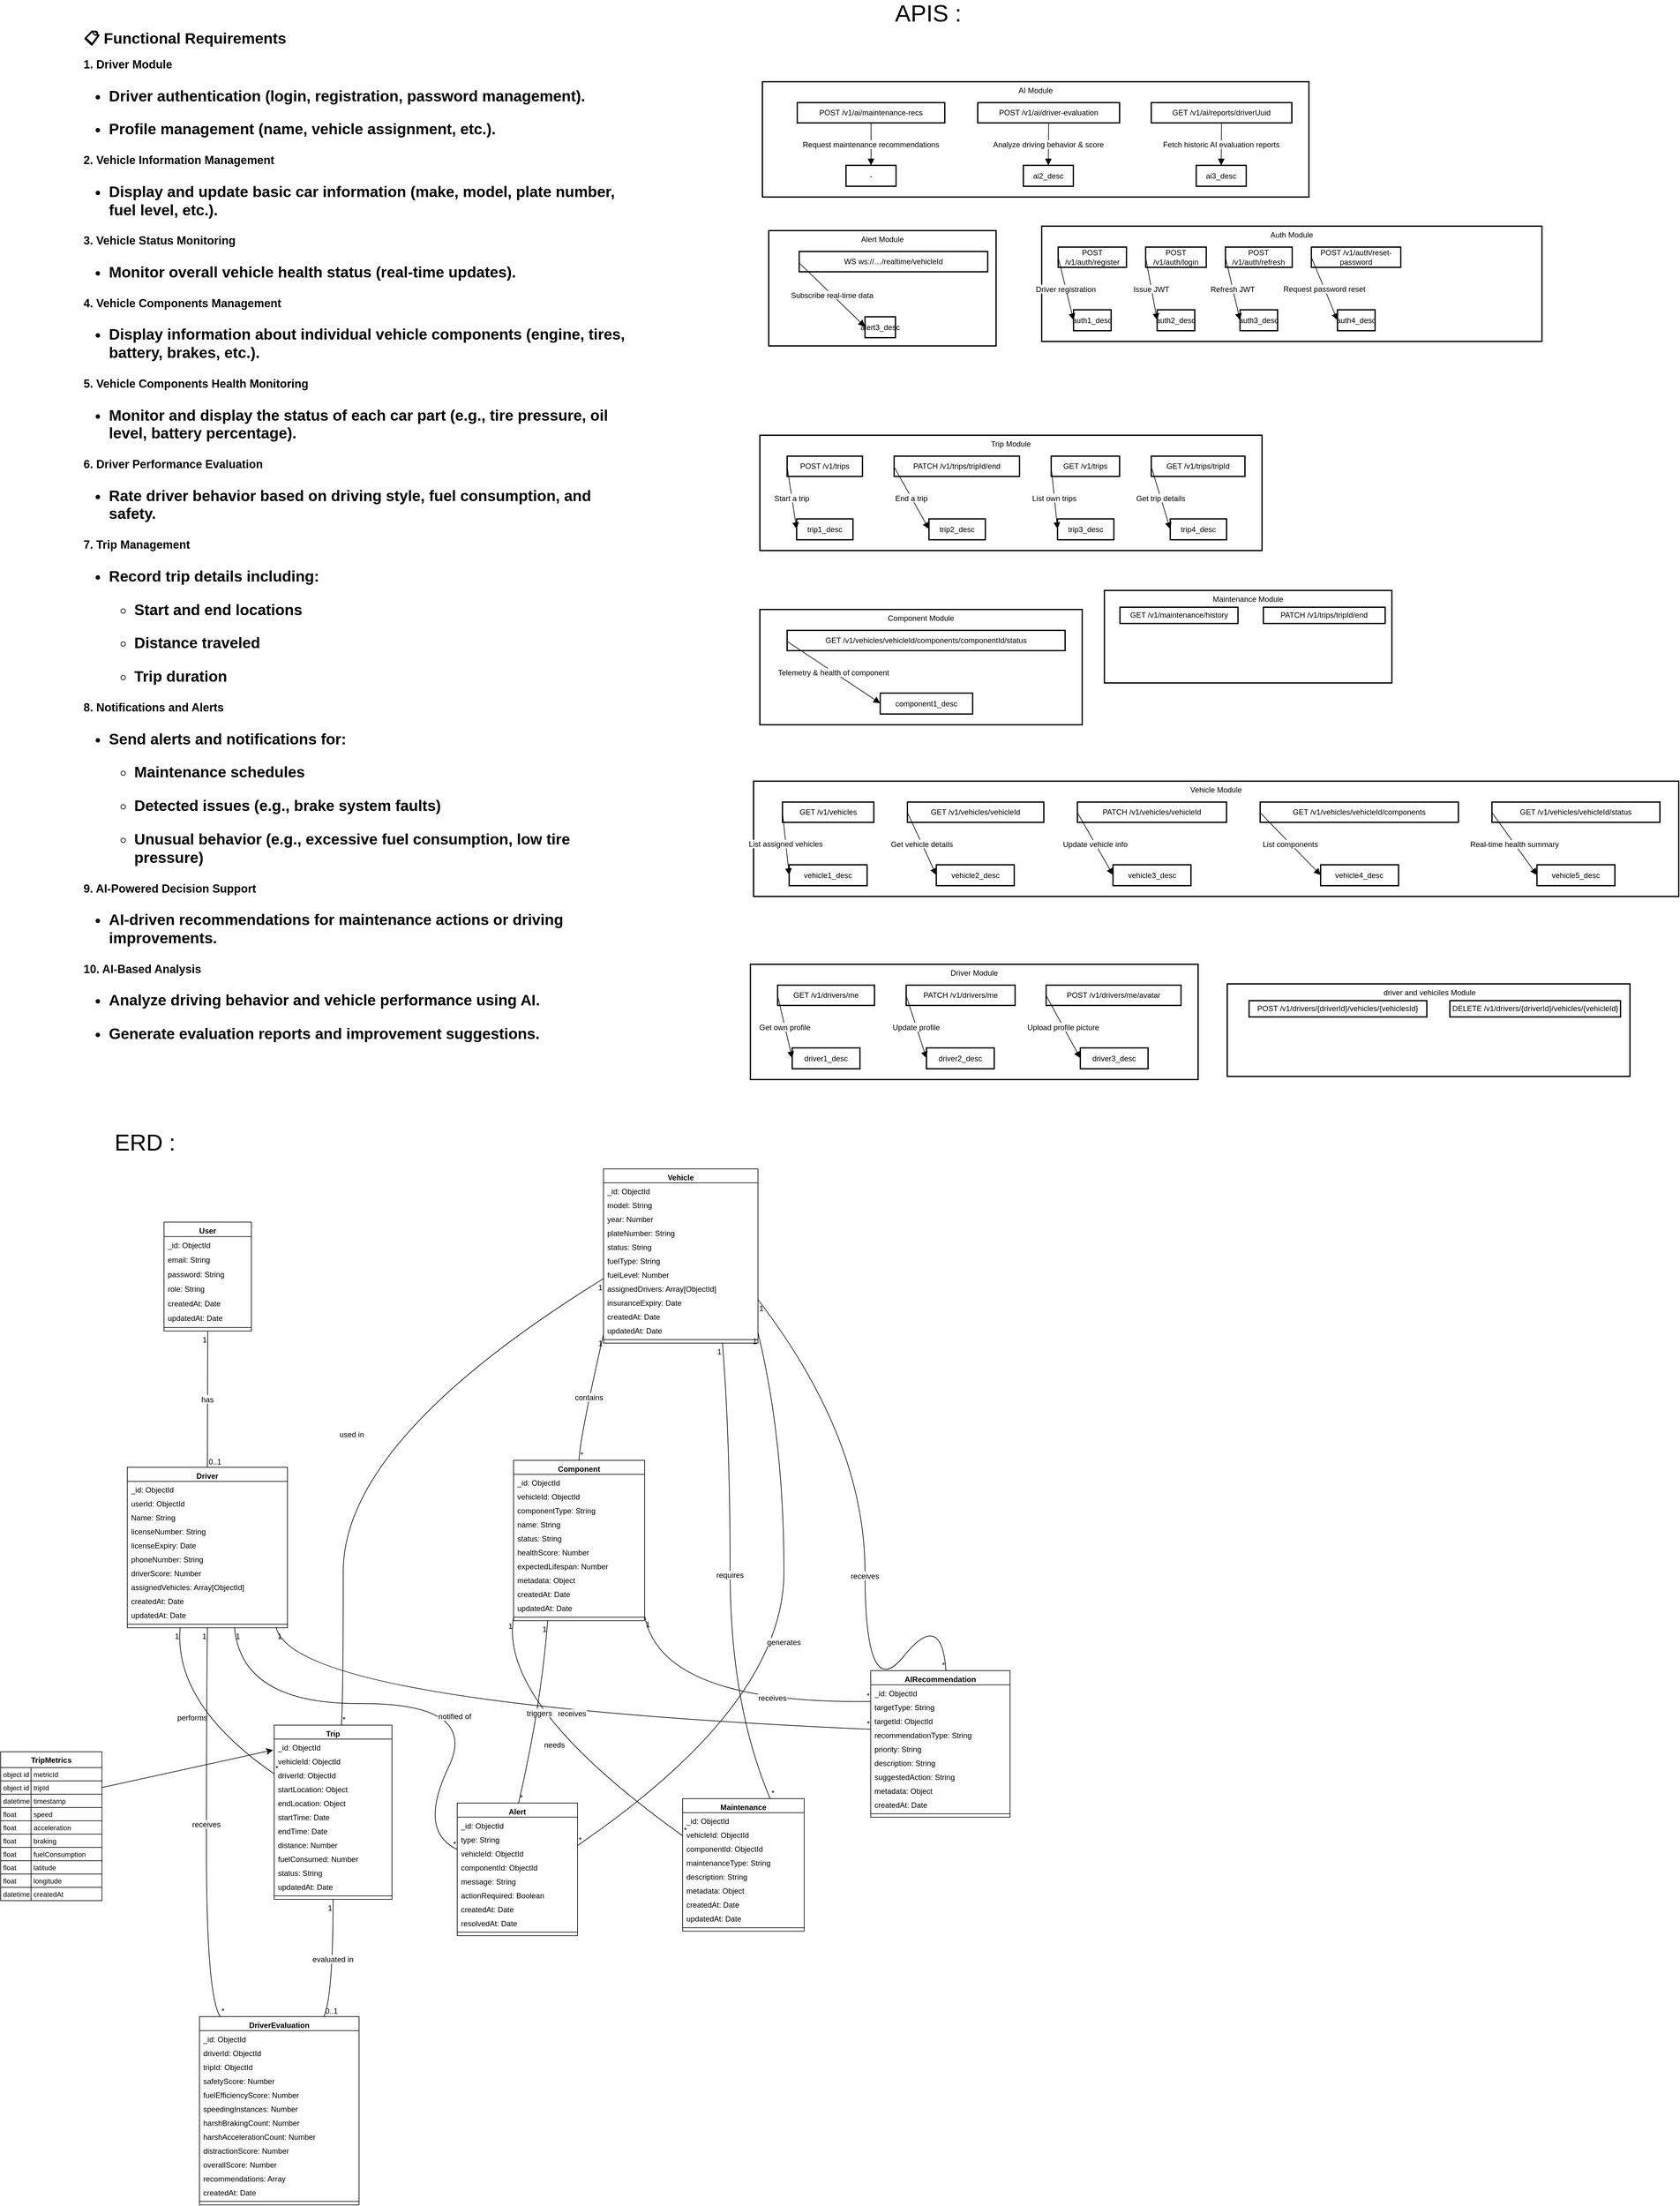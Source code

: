 <mxfile version="24.6.4" type="device">
  <diagram name="Page-1" id="ZnnNWizanArVOFJtsmQm">
    <mxGraphModel dx="1834" dy="1232" grid="0" gridSize="10" guides="1" tooltips="1" connect="1" arrows="1" fold="1" page="0" pageScale="1" pageWidth="583" pageHeight="827" math="0" shadow="0">
      <root>
        <mxCell id="0" />
        <mxCell id="1" parent="0" />
        <mxCell id="mX8NWi9IyIYLtUvWUIlt-2" value="&lt;h1 data-pm-slice=&quot;1 3 []&quot;&gt;📋 Functional Requirements&lt;/h1&gt;&lt;h2&gt;1. Driver Module&lt;/h2&gt;&lt;h1 style=&quot;margin-top: 0px;&quot;&gt;&lt;ul data-spread=&quot;false&quot;&gt;&lt;li&gt;&lt;p&gt;Driver authentication (login, registration, password management).&lt;/p&gt;&lt;/li&gt;&lt;li&gt;&lt;p&gt;Profile management (name, vehicle assignment, etc.).&lt;/p&gt;&lt;/li&gt;&lt;/ul&gt;&lt;/h1&gt;&lt;h2&gt;2. Vehicle Information Management&lt;/h2&gt;&lt;h1 style=&quot;margin-top: 0px;&quot;&gt;&lt;ul data-spread=&quot;false&quot;&gt;&lt;li&gt;&lt;p&gt;Display and update basic car information (make, model, plate number, fuel level, etc.).&lt;/p&gt;&lt;/li&gt;&lt;/ul&gt;&lt;/h1&gt;&lt;h2&gt;3. Vehicle Status Monitoring&lt;/h2&gt;&lt;h1 style=&quot;margin-top: 0px;&quot;&gt;&lt;ul data-spread=&quot;false&quot;&gt;&lt;li&gt;&lt;p&gt;Monitor overall vehicle health status (real-time updates).&lt;/p&gt;&lt;/li&gt;&lt;/ul&gt;&lt;/h1&gt;&lt;h2&gt;4. Vehicle Components Management&lt;/h2&gt;&lt;h1 style=&quot;margin-top: 0px;&quot;&gt;&lt;ul data-spread=&quot;false&quot;&gt;&lt;li&gt;&lt;p&gt;Display information about individual vehicle components (engine, tires, battery, brakes, etc.).&lt;/p&gt;&lt;/li&gt;&lt;/ul&gt;&lt;/h1&gt;&lt;h2&gt;5. Vehicle Components Health Monitoring&lt;/h2&gt;&lt;h1 style=&quot;margin-top: 0px;&quot;&gt;&lt;ul data-spread=&quot;false&quot;&gt;&lt;li&gt;&lt;p&gt;Monitor and display the status of each car part (e.g., tire pressure, oil level, battery percentage).&lt;/p&gt;&lt;/li&gt;&lt;/ul&gt;&lt;/h1&gt;&lt;h2&gt;6. Driver Performance Evaluation&lt;/h2&gt;&lt;h1 style=&quot;margin-top: 0px;&quot;&gt;&lt;ul data-spread=&quot;false&quot;&gt;&lt;li&gt;&lt;p&gt;Rate driver behavior based on driving style, fuel consumption, and safety.&lt;/p&gt;&lt;/li&gt;&lt;/ul&gt;&lt;/h1&gt;&lt;h2&gt;7. Trip Management&lt;/h2&gt;&lt;h1 style=&quot;margin-top: 0px;&quot;&gt;&lt;ul data-spread=&quot;false&quot;&gt;&lt;li&gt;&lt;p&gt;Record trip details including:&lt;/p&gt;&lt;ul data-spread=&quot;false&quot;&gt;&lt;li&gt;&lt;p&gt;Start and end locations&lt;/p&gt;&lt;/li&gt;&lt;li&gt;&lt;p&gt;Distance traveled&lt;/p&gt;&lt;/li&gt;&lt;li&gt;&lt;p&gt;Trip duration&lt;/p&gt;&lt;/li&gt;&lt;/ul&gt;&lt;/li&gt;&lt;/ul&gt;&lt;/h1&gt;&lt;h2&gt;8. Notifications and Alerts&lt;/h2&gt;&lt;h1 style=&quot;margin-top: 0px;&quot;&gt;&lt;ul data-spread=&quot;false&quot;&gt;&lt;li&gt;&lt;p&gt;Send alerts and notifications for:&lt;/p&gt;&lt;ul data-spread=&quot;false&quot;&gt;&lt;li&gt;&lt;p&gt;Maintenance schedules&lt;/p&gt;&lt;/li&gt;&lt;li&gt;&lt;p&gt;Detected issues (e.g., brake system faults)&lt;/p&gt;&lt;/li&gt;&lt;li&gt;&lt;p&gt;Unusual behavior (e.g., excessive fuel consumption, low tire pressure)&lt;/p&gt;&lt;/li&gt;&lt;/ul&gt;&lt;/li&gt;&lt;/ul&gt;&lt;/h1&gt;&lt;h2&gt;9. AI-Powered Decision Support&lt;/h2&gt;&lt;h1 style=&quot;margin-top: 0px;&quot;&gt;&lt;ul data-spread=&quot;false&quot;&gt;&lt;li&gt;&lt;p&gt;AI-driven recommendations for maintenance actions or driving improvements.&lt;/p&gt;&lt;/li&gt;&lt;/ul&gt;&lt;/h1&gt;&lt;h2&gt;10. AI-Based Analysis&lt;/h2&gt;&lt;h1 style=&quot;margin-top: 0px;&quot;&gt;&lt;ul data-spread=&quot;false&quot;&gt;&lt;li&gt;&lt;p&gt;Analyze driving behavior and vehicle performance using AI.&lt;/p&gt;&lt;/li&gt;&lt;li&gt;&lt;p&gt;Generate evaluation reports and improvement suggestions.&lt;/p&gt;&lt;/li&gt;&lt;/ul&gt;&lt;/h1&gt;" style="text;html=1;whiteSpace=wrap;overflow=hidden;rounded=0;" parent="1" vertex="1">
          <mxGeometry x="-51" y="23" width="866" height="1662" as="geometry" />
        </mxCell>
        <mxCell id="mX8NWi9IyIYLtUvWUIlt-86" value="&lt;font style=&quot;font-size: 37px;&quot;&gt;APIS :&amp;nbsp;&lt;/font&gt;" style="text;html=1;align=center;verticalAlign=middle;whiteSpace=wrap;rounded=0;fontSize=16;" parent="1" vertex="1">
          <mxGeometry x="991" y="6" width="598" height="30" as="geometry" />
        </mxCell>
        <mxCell id="mX8NWi9IyIYLtUvWUIlt-87" value="AI Module" style="whiteSpace=wrap;strokeWidth=2;verticalAlign=top;" parent="1" vertex="1">
          <mxGeometry x="1023" y="128" width="863" height="182" as="geometry" />
        </mxCell>
        <mxCell id="mX8NWi9IyIYLtUvWUIlt-88" value="-" style="whiteSpace=wrap;strokeWidth=2;" parent="mX8NWi9IyIYLtUvWUIlt-87" vertex="1">
          <mxGeometry x="132" y="132" width="79" height="33" as="geometry" />
        </mxCell>
        <mxCell id="mX8NWi9IyIYLtUvWUIlt-89" value="POST /v1/ai/maintenance-recs" style="whiteSpace=wrap;strokeWidth=2;" parent="mX8NWi9IyIYLtUvWUIlt-87" vertex="1">
          <mxGeometry x="55" y="33" width="233" height="32" as="geometry" />
        </mxCell>
        <mxCell id="mX8NWi9IyIYLtUvWUIlt-90" value="POST /v1/ai/driver-evaluation" style="whiteSpace=wrap;strokeWidth=2;" parent="mX8NWi9IyIYLtUvWUIlt-87" vertex="1">
          <mxGeometry x="340" y="33" width="224" height="32" as="geometry" />
        </mxCell>
        <mxCell id="mX8NWi9IyIYLtUvWUIlt-91" value="ai2_desc" style="whiteSpace=wrap;strokeWidth=2;" parent="mX8NWi9IyIYLtUvWUIlt-87" vertex="1">
          <mxGeometry x="412" y="132" width="79" height="33" as="geometry" />
        </mxCell>
        <mxCell id="mX8NWi9IyIYLtUvWUIlt-92" value="GET /v1/ai/reports/driverUuid" style="whiteSpace=wrap;strokeWidth=2;" parent="mX8NWi9IyIYLtUvWUIlt-87" vertex="1">
          <mxGeometry x="614" y="33" width="222" height="32" as="geometry" />
        </mxCell>
        <mxCell id="mX8NWi9IyIYLtUvWUIlt-93" value="ai3_desc" style="whiteSpace=wrap;strokeWidth=2;" parent="mX8NWi9IyIYLtUvWUIlt-87" vertex="1">
          <mxGeometry x="685" y="132" width="79" height="33" as="geometry" />
        </mxCell>
        <mxCell id="mX8NWi9IyIYLtUvWUIlt-94" value="Request maintenance recommendations" style="curved=1;startArrow=none;endArrow=block;exitX=0.5;exitY=1;entryX=0.5;entryY=0;rounded=0;fontSize=12;startSize=8;endSize=8;" parent="mX8NWi9IyIYLtUvWUIlt-87" source="mX8NWi9IyIYLtUvWUIlt-89" target="mX8NWi9IyIYLtUvWUIlt-88" edge="1">
          <mxGeometry relative="1" as="geometry">
            <Array as="points" />
          </mxGeometry>
        </mxCell>
        <mxCell id="mX8NWi9IyIYLtUvWUIlt-95" value="Analyze driving behavior &amp; score" style="curved=1;startArrow=none;endArrow=block;exitX=0.5;exitY=1;entryX=0.5;entryY=0;rounded=0;fontSize=12;startSize=8;endSize=8;" parent="mX8NWi9IyIYLtUvWUIlt-87" source="mX8NWi9IyIYLtUvWUIlt-90" target="mX8NWi9IyIYLtUvWUIlt-91" edge="1">
          <mxGeometry relative="1" as="geometry">
            <Array as="points" />
          </mxGeometry>
        </mxCell>
        <mxCell id="mX8NWi9IyIYLtUvWUIlt-96" value="Fetch historic AI evaluation reports" style="curved=1;startArrow=none;endArrow=block;exitX=0.5;exitY=1;entryX=0.5;entryY=0;rounded=0;fontSize=12;startSize=8;endSize=8;" parent="mX8NWi9IyIYLtUvWUIlt-87" source="mX8NWi9IyIYLtUvWUIlt-92" target="mX8NWi9IyIYLtUvWUIlt-93" edge="1">
          <mxGeometry relative="1" as="geometry">
            <Array as="points" />
          </mxGeometry>
        </mxCell>
        <mxCell id="mX8NWi9IyIYLtUvWUIlt-97" value="Alert Module" style="whiteSpace=wrap;strokeWidth=2;verticalAlign=top;" parent="1" vertex="1">
          <mxGeometry x="1033" y="363" width="359" height="182" as="geometry" />
        </mxCell>
        <mxCell id="mX8NWi9IyIYLtUvWUIlt-102" value="WS ws://…/realtime/vehicleId" style="whiteSpace=wrap;strokeWidth=2;" parent="mX8NWi9IyIYLtUvWUIlt-97" vertex="1">
          <mxGeometry x="48" y="33" width="297.76" height="32" as="geometry" />
        </mxCell>
        <mxCell id="mX8NWi9IyIYLtUvWUIlt-103" value="alert3_desc" style="whiteSpace=wrap;strokeWidth=2;" parent="mX8NWi9IyIYLtUvWUIlt-97" vertex="1">
          <mxGeometry x="151.998" y="136" width="48.063" height="33" as="geometry" />
        </mxCell>
        <mxCell id="mX8NWi9IyIYLtUvWUIlt-106" value="Subscribe real-time data" style="curved=1;startArrow=none;endArrow=block;exitX=-3.6;exitY=1;entryX=-8.82;entryY=0;rounded=0;fontSize=12;startSize=8;endSize=8;" parent="mX8NWi9IyIYLtUvWUIlt-97" source="mX8NWi9IyIYLtUvWUIlt-102" target="mX8NWi9IyIYLtUvWUIlt-103" edge="1">
          <mxGeometry relative="1" as="geometry">
            <Array as="points" />
          </mxGeometry>
        </mxCell>
        <mxCell id="mX8NWi9IyIYLtUvWUIlt-107" value="Trip Module" style="whiteSpace=wrap;strokeWidth=2;verticalAlign=top;" parent="1" vertex="1">
          <mxGeometry x="1019" y="686" width="793" height="182" as="geometry" />
        </mxCell>
        <mxCell id="mX8NWi9IyIYLtUvWUIlt-108" value="trip1_desc" style="whiteSpace=wrap;strokeWidth=2;" parent="mX8NWi9IyIYLtUvWUIlt-107" vertex="1">
          <mxGeometry x="58" y="132" width="89" height="33" as="geometry" />
        </mxCell>
        <mxCell id="mX8NWi9IyIYLtUvWUIlt-109" value="POST /v1/trips" style="whiteSpace=wrap;strokeWidth=2;" parent="mX8NWi9IyIYLtUvWUIlt-107" vertex="1">
          <mxGeometry x="43" y="33" width="119" height="32" as="geometry" />
        </mxCell>
        <mxCell id="mX8NWi9IyIYLtUvWUIlt-110" value="PATCH /v1/trips/tripId/end" style="whiteSpace=wrap;strokeWidth=2;" parent="mX8NWi9IyIYLtUvWUIlt-107" vertex="1">
          <mxGeometry x="212" y="33" width="198" height="32" as="geometry" />
        </mxCell>
        <mxCell id="mX8NWi9IyIYLtUvWUIlt-111" value="trip2_desc" style="whiteSpace=wrap;strokeWidth=2;" parent="mX8NWi9IyIYLtUvWUIlt-107" vertex="1">
          <mxGeometry x="267" y="132" width="89" height="33" as="geometry" />
        </mxCell>
        <mxCell id="mX8NWi9IyIYLtUvWUIlt-112" value="GET /v1/trips" style="whiteSpace=wrap;strokeWidth=2;" parent="mX8NWi9IyIYLtUvWUIlt-107" vertex="1">
          <mxGeometry x="460" y="33" width="108" height="32" as="geometry" />
        </mxCell>
        <mxCell id="mX8NWi9IyIYLtUvWUIlt-113" value="trip3_desc" style="whiteSpace=wrap;strokeWidth=2;" parent="mX8NWi9IyIYLtUvWUIlt-107" vertex="1">
          <mxGeometry x="470" y="132" width="89" height="33" as="geometry" />
        </mxCell>
        <mxCell id="mX8NWi9IyIYLtUvWUIlt-114" value="GET /v1/trips/tripId" style="whiteSpace=wrap;strokeWidth=2;" parent="mX8NWi9IyIYLtUvWUIlt-107" vertex="1">
          <mxGeometry x="618" y="33" width="148" height="32" as="geometry" />
        </mxCell>
        <mxCell id="mX8NWi9IyIYLtUvWUIlt-115" value="trip4_desc" style="whiteSpace=wrap;strokeWidth=2;" parent="mX8NWi9IyIYLtUvWUIlt-107" vertex="1">
          <mxGeometry x="648" y="132" width="89" height="33" as="geometry" />
        </mxCell>
        <mxCell id="mX8NWi9IyIYLtUvWUIlt-116" value="Start a trip" style="curved=1;startArrow=none;endArrow=block;exitX=-13.74;exitY=1;entryX=-18.54;entryY=0;rounded=0;fontSize=12;startSize=8;endSize=8;" parent="mX8NWi9IyIYLtUvWUIlt-107" source="mX8NWi9IyIYLtUvWUIlt-109" target="mX8NWi9IyIYLtUvWUIlt-108" edge="1">
          <mxGeometry relative="1" as="geometry">
            <Array as="points" />
          </mxGeometry>
        </mxCell>
        <mxCell id="mX8NWi9IyIYLtUvWUIlt-117" value="End a trip" style="curved=1;startArrow=none;endArrow=block;exitX=-8.06;exitY=1;entryX=-18.54;entryY=0;rounded=0;fontSize=12;startSize=8;endSize=8;" parent="mX8NWi9IyIYLtUvWUIlt-107" source="mX8NWi9IyIYLtUvWUIlt-110" target="mX8NWi9IyIYLtUvWUIlt-111" edge="1">
          <mxGeometry relative="1" as="geometry">
            <Array as="points" />
          </mxGeometry>
        </mxCell>
        <mxCell id="mX8NWi9IyIYLtUvWUIlt-118" value="List own trips" style="curved=1;startArrow=none;endArrow=block;exitX=-15.18;exitY=1;entryX=-18.54;entryY=0;rounded=0;fontSize=12;startSize=8;endSize=8;" parent="mX8NWi9IyIYLtUvWUIlt-107" source="mX8NWi9IyIYLtUvWUIlt-112" target="mX8NWi9IyIYLtUvWUIlt-113" edge="1">
          <mxGeometry relative="1" as="geometry">
            <Array as="points" />
          </mxGeometry>
        </mxCell>
        <mxCell id="mX8NWi9IyIYLtUvWUIlt-119" value="Get trip details" style="curved=1;startArrow=none;endArrow=block;exitX=-10.94;exitY=1;entryX=-18.54;entryY=0;rounded=0;fontSize=12;startSize=8;endSize=8;" parent="mX8NWi9IyIYLtUvWUIlt-107" source="mX8NWi9IyIYLtUvWUIlt-114" target="mX8NWi9IyIYLtUvWUIlt-115" edge="1">
          <mxGeometry relative="1" as="geometry">
            <Array as="points" />
          </mxGeometry>
        </mxCell>
        <mxCell id="mX8NWi9IyIYLtUvWUIlt-120" value="Component Module" style="whiteSpace=wrap;strokeWidth=2;verticalAlign=top;" parent="1" vertex="1">
          <mxGeometry x="1019" y="961" width="509" height="182" as="geometry" />
        </mxCell>
        <mxCell id="mX8NWi9IyIYLtUvWUIlt-121" value="component1_desc" style="whiteSpace=wrap;strokeWidth=2;" parent="mX8NWi9IyIYLtUvWUIlt-120" vertex="1">
          <mxGeometry x="190" y="132" width="146" height="33" as="geometry" />
        </mxCell>
        <mxCell id="mX8NWi9IyIYLtUvWUIlt-122" value="GET /v1/vehicles/vehicleId/components/componentId/status" style="whiteSpace=wrap;strokeWidth=2;" parent="mX8NWi9IyIYLtUvWUIlt-120" vertex="1">
          <mxGeometry x="43" y="33" width="439" height="32" as="geometry" />
        </mxCell>
        <mxCell id="mX8NWi9IyIYLtUvWUIlt-123" value="Telemetry &amp; health of component" style="curved=1;startArrow=none;endArrow=block;exitX=-5.28;exitY=1;entryX=-16.89;entryY=0;rounded=0;fontSize=12;startSize=8;endSize=8;" parent="mX8NWi9IyIYLtUvWUIlt-120" source="mX8NWi9IyIYLtUvWUIlt-122" target="mX8NWi9IyIYLtUvWUIlt-121" edge="1">
          <mxGeometry relative="1" as="geometry">
            <Array as="points" />
          </mxGeometry>
        </mxCell>
        <mxCell id="mX8NWi9IyIYLtUvWUIlt-124" value="Vehicle Module" style="whiteSpace=wrap;strokeWidth=2;verticalAlign=top;" parent="1" vertex="1">
          <mxGeometry x="1009" y="1232" width="1461" height="182" as="geometry" />
        </mxCell>
        <mxCell id="mX8NWi9IyIYLtUvWUIlt-125" value="vehicle1_desc" style="whiteSpace=wrap;strokeWidth=2;" parent="mX8NWi9IyIYLtUvWUIlt-124" vertex="1">
          <mxGeometry x="56.233" y="132" width="123.076" height="33" as="geometry" />
        </mxCell>
        <mxCell id="mX8NWi9IyIYLtUvWUIlt-126" value="GET /v1/vehicles" style="whiteSpace=wrap;strokeWidth=2;" parent="mX8NWi9IyIYLtUvWUIlt-124" vertex="1">
          <mxGeometry x="45.623" y="33" width="144.296" height="32" as="geometry" />
        </mxCell>
        <mxCell id="mX8NWi9IyIYLtUvWUIlt-127" value="GET /v1/vehicles/vehicleId" style="whiteSpace=wrap;strokeWidth=2;" parent="mX8NWi9IyIYLtUvWUIlt-124" vertex="1">
          <mxGeometry x="242.969" y="33" width="215.383" height="32" as="geometry" />
        </mxCell>
        <mxCell id="mX8NWi9IyIYLtUvWUIlt-128" value="vehicle2_desc" style="whiteSpace=wrap;strokeWidth=2;" parent="mX8NWi9IyIYLtUvWUIlt-124" vertex="1">
          <mxGeometry x="288.593" y="132" width="123.076" height="33" as="geometry" />
        </mxCell>
        <mxCell id="mX8NWi9IyIYLtUvWUIlt-129" value="PATCH /v1/vehicles/vehicleId" style="whiteSpace=wrap;strokeWidth=2;" parent="mX8NWi9IyIYLtUvWUIlt-124" vertex="1">
          <mxGeometry x="511.403" y="33" width="235.542" height="32" as="geometry" />
        </mxCell>
        <mxCell id="mX8NWi9IyIYLtUvWUIlt-130" value="vehicle3_desc" style="whiteSpace=wrap;strokeWidth=2;" parent="mX8NWi9IyIYLtUvWUIlt-124" vertex="1">
          <mxGeometry x="567.636" y="132" width="123.076" height="33" as="geometry" />
        </mxCell>
        <mxCell id="mX8NWi9IyIYLtUvWUIlt-131" value="GET /v1/vehicles/vehicleId/components" style="whiteSpace=wrap;strokeWidth=2;" parent="mX8NWi9IyIYLtUvWUIlt-124" vertex="1">
          <mxGeometry x="799.996" y="33" width="312.996" height="32" as="geometry" />
        </mxCell>
        <mxCell id="mX8NWi9IyIYLtUvWUIlt-132" value="vehicle4_desc" style="whiteSpace=wrap;strokeWidth=2;" parent="mX8NWi9IyIYLtUvWUIlt-124" vertex="1">
          <mxGeometry x="895.486" y="132" width="123.076" height="33" as="geometry" />
        </mxCell>
        <mxCell id="mX8NWi9IyIYLtUvWUIlt-133" value="GET /v1/vehicles/vehicleId/status" style="whiteSpace=wrap;strokeWidth=2;" parent="mX8NWi9IyIYLtUvWUIlt-124" vertex="1">
          <mxGeometry x="1166.041" y="33" width="265.251" height="32" as="geometry" />
        </mxCell>
        <mxCell id="mX8NWi9IyIYLtUvWUIlt-134" value="vehicle5_desc" style="whiteSpace=wrap;strokeWidth=2;" parent="mX8NWi9IyIYLtUvWUIlt-124" vertex="1">
          <mxGeometry x="1237.129" y="132" width="123.076" height="33" as="geometry" />
        </mxCell>
        <mxCell id="mX8NWi9IyIYLtUvWUIlt-135" value="List assigned vehicles" style="curved=1;startArrow=none;endArrow=block;exitX=-22.27;exitY=1;entryX=-26.19;entryY=0;rounded=0;fontSize=12;startSize=8;endSize=8;" parent="mX8NWi9IyIYLtUvWUIlt-124" source="mX8NWi9IyIYLtUvWUIlt-126" target="mX8NWi9IyIYLtUvWUIlt-125" edge="1">
          <mxGeometry relative="1" as="geometry">
            <Array as="points" />
          </mxGeometry>
        </mxCell>
        <mxCell id="mX8NWi9IyIYLtUvWUIlt-136" value="Get vehicle details" style="curved=1;startArrow=none;endArrow=block;exitX=-14.75;exitY=1;entryX=-26.19;entryY=0;rounded=0;fontSize=12;startSize=8;endSize=8;" parent="mX8NWi9IyIYLtUvWUIlt-124" source="mX8NWi9IyIYLtUvWUIlt-127" target="mX8NWi9IyIYLtUvWUIlt-128" edge="1">
          <mxGeometry relative="1" as="geometry">
            <Array as="points" />
          </mxGeometry>
        </mxCell>
        <mxCell id="mX8NWi9IyIYLtUvWUIlt-137" value="Update vehicle info" style="curved=1;startArrow=none;endArrow=block;exitX=-13.45;exitY=1;entryX=-26.19;entryY=0;rounded=0;fontSize=12;startSize=8;endSize=8;" parent="mX8NWi9IyIYLtUvWUIlt-124" source="mX8NWi9IyIYLtUvWUIlt-129" target="mX8NWi9IyIYLtUvWUIlt-130" edge="1">
          <mxGeometry relative="1" as="geometry">
            <Array as="points" />
          </mxGeometry>
        </mxCell>
        <mxCell id="mX8NWi9IyIYLtUvWUIlt-138" value="List components" style="curved=1;startArrow=none;endArrow=block;exitX=-9.99;exitY=1;entryX=-26.19;entryY=0;rounded=0;fontSize=12;startSize=8;endSize=8;" parent="mX8NWi9IyIYLtUvWUIlt-124" source="mX8NWi9IyIYLtUvWUIlt-131" target="mX8NWi9IyIYLtUvWUIlt-132" edge="1">
          <mxGeometry relative="1" as="geometry">
            <Array as="points" />
          </mxGeometry>
        </mxCell>
        <mxCell id="mX8NWi9IyIYLtUvWUIlt-139" value="Real-time health summary" style="curved=1;startArrow=none;endArrow=block;exitX=-11.88;exitY=1;entryX=-26.19;entryY=0;rounded=0;fontSize=12;startSize=8;endSize=8;" parent="mX8NWi9IyIYLtUvWUIlt-124" source="mX8NWi9IyIYLtUvWUIlt-133" target="mX8NWi9IyIYLtUvWUIlt-134" edge="1">
          <mxGeometry relative="1" as="geometry">
            <Array as="points" />
          </mxGeometry>
        </mxCell>
        <mxCell id="mX8NWi9IyIYLtUvWUIlt-140" value="Driver Module" style="whiteSpace=wrap;strokeWidth=2;verticalAlign=top;" parent="1" vertex="1">
          <mxGeometry x="1004" y="1521" width="707" height="182" as="geometry" />
        </mxCell>
        <mxCell id="mX8NWi9IyIYLtUvWUIlt-141" value="driver1_desc" style="whiteSpace=wrap;strokeWidth=2;" parent="mX8NWi9IyIYLtUvWUIlt-140" vertex="1">
          <mxGeometry x="66" y="132" width="107" height="33" as="geometry" />
        </mxCell>
        <mxCell id="mX8NWi9IyIYLtUvWUIlt-142" value="GET /v1/drivers/me" style="whiteSpace=wrap;strokeWidth=2;" parent="mX8NWi9IyIYLtUvWUIlt-140" vertex="1">
          <mxGeometry x="43" y="33" width="153" height="32" as="geometry" />
        </mxCell>
        <mxCell id="mX8NWi9IyIYLtUvWUIlt-143" value="PATCH /v1/drivers/me" style="whiteSpace=wrap;strokeWidth=2;" parent="mX8NWi9IyIYLtUvWUIlt-140" vertex="1">
          <mxGeometry x="246" y="33" width="172" height="32" as="geometry" />
        </mxCell>
        <mxCell id="mX8NWi9IyIYLtUvWUIlt-144" value="driver2_desc" style="whiteSpace=wrap;strokeWidth=2;" parent="mX8NWi9IyIYLtUvWUIlt-140" vertex="1">
          <mxGeometry x="278" y="132" width="107" height="33" as="geometry" />
        </mxCell>
        <mxCell id="mX8NWi9IyIYLtUvWUIlt-145" value="POST /v1/drivers/me/avatar" style="whiteSpace=wrap;strokeWidth=2;" parent="mX8NWi9IyIYLtUvWUIlt-140" vertex="1">
          <mxGeometry x="467" y="33" width="213" height="32" as="geometry" />
        </mxCell>
        <mxCell id="mX8NWi9IyIYLtUvWUIlt-146" value="driver3_desc" style="whiteSpace=wrap;strokeWidth=2;" parent="mX8NWi9IyIYLtUvWUIlt-140" vertex="1">
          <mxGeometry x="521" y="132" width="107" height="33" as="geometry" />
        </mxCell>
        <mxCell id="mX8NWi9IyIYLtUvWUIlt-147" value="Get own profile" style="curved=1;startArrow=none;endArrow=block;exitX=-29.06;exitY=1;entryX=-41.77;entryY=0;rounded=0;fontSize=12;startSize=8;endSize=8;" parent="mX8NWi9IyIYLtUvWUIlt-140" source="mX8NWi9IyIYLtUvWUIlt-142" target="mX8NWi9IyIYLtUvWUIlt-141" edge="1">
          <mxGeometry relative="1" as="geometry">
            <Array as="points" />
          </mxGeometry>
        </mxCell>
        <mxCell id="mX8NWi9IyIYLtUvWUIlt-148" value="Update profile" style="curved=1;startArrow=none;endArrow=block;exitX=-25.8;exitY=1;entryX=-41.77;entryY=0;rounded=0;fontSize=12;startSize=8;endSize=8;" parent="mX8NWi9IyIYLtUvWUIlt-140" source="mX8NWi9IyIYLtUvWUIlt-143" target="mX8NWi9IyIYLtUvWUIlt-144" edge="1">
          <mxGeometry relative="1" as="geometry">
            <Array as="points" />
          </mxGeometry>
        </mxCell>
        <mxCell id="mX8NWi9IyIYLtUvWUIlt-149" value="Upload profile picture" style="curved=1;startArrow=none;endArrow=block;exitX=-20.73;exitY=1;entryX=-41.78;entryY=0;rounded=0;fontSize=12;startSize=8;endSize=8;" parent="mX8NWi9IyIYLtUvWUIlt-140" source="mX8NWi9IyIYLtUvWUIlt-145" target="mX8NWi9IyIYLtUvWUIlt-146" edge="1">
          <mxGeometry relative="1" as="geometry">
            <Array as="points" />
          </mxGeometry>
        </mxCell>
        <mxCell id="mX8NWi9IyIYLtUvWUIlt-150" value="Auth Module" style="whiteSpace=wrap;strokeWidth=2;verticalAlign=top;" parent="1" vertex="1">
          <mxGeometry x="1464" y="356" width="790" height="182" as="geometry" />
        </mxCell>
        <mxCell id="mX8NWi9IyIYLtUvWUIlt-151" value="auth1_desc" style="whiteSpace=wrap;strokeWidth=2;" parent="mX8NWi9IyIYLtUvWUIlt-150" vertex="1">
          <mxGeometry x="50.284" y="132" width="59.371" height="33" as="geometry" />
        </mxCell>
        <mxCell id="mX8NWi9IyIYLtUvWUIlt-152" value="POST /v1/auth/register" style="whiteSpace=wrap;strokeWidth=2;" parent="mX8NWi9IyIYLtUvWUIlt-150" vertex="1">
          <mxGeometry x="26.051" y="33" width="107.837" height="32" as="geometry" />
        </mxCell>
        <mxCell id="mX8NWi9IyIYLtUvWUIlt-153" value="POST /v1/auth/login" style="whiteSpace=wrap;strokeWidth=2;" parent="mX8NWi9IyIYLtUvWUIlt-150" vertex="1">
          <mxGeometry x="164.179" y="33" width="95.721" height="32" as="geometry" />
        </mxCell>
        <mxCell id="mX8NWi9IyIYLtUvWUIlt-154" value="auth2_desc" style="whiteSpace=wrap;strokeWidth=2;" parent="mX8NWi9IyIYLtUvWUIlt-150" vertex="1">
          <mxGeometry x="182.354" y="132" width="59.371" height="33" as="geometry" />
        </mxCell>
        <mxCell id="mX8NWi9IyIYLtUvWUIlt-155" value="POST /v1/auth/refresh" style="whiteSpace=wrap;strokeWidth=2;" parent="mX8NWi9IyIYLtUvWUIlt-150" vertex="1">
          <mxGeometry x="290.192" y="33" width="105.414" height="32" as="geometry" />
        </mxCell>
        <mxCell id="mX8NWi9IyIYLtUvWUIlt-156" value="auth3_desc" style="whiteSpace=wrap;strokeWidth=2;" parent="mX8NWi9IyIYLtUvWUIlt-150" vertex="1">
          <mxGeometry x="313.213" y="132" width="59.371" height="33" as="geometry" />
        </mxCell>
        <mxCell id="mX8NWi9IyIYLtUvWUIlt-157" value="POST /v1/auth/reset-password" style="whiteSpace=wrap;strokeWidth=2;" parent="mX8NWi9IyIYLtUvWUIlt-150" vertex="1">
          <mxGeometry x="425.897" y="33" width="141.158" height="32" as="geometry" />
        </mxCell>
        <mxCell id="mX8NWi9IyIYLtUvWUIlt-158" value="auth4_desc" style="whiteSpace=wrap;strokeWidth=2;" parent="mX8NWi9IyIYLtUvWUIlt-150" vertex="1">
          <mxGeometry x="467.094" y="132" width="59.371" height="33" as="geometry" />
        </mxCell>
        <mxCell id="mX8NWi9IyIYLtUvWUIlt-161" value="Driver registration" style="curved=1;startArrow=none;endArrow=block;exitX=-29.16;exitY=1;entryX=-53.38;entryY=0;rounded=0;fontSize=12;startSize=8;endSize=8;" parent="mX8NWi9IyIYLtUvWUIlt-150" source="mX8NWi9IyIYLtUvWUIlt-152" target="mX8NWi9IyIYLtUvWUIlt-151" edge="1">
          <mxGeometry relative="1" as="geometry">
            <Array as="points" />
          </mxGeometry>
        </mxCell>
        <mxCell id="mX8NWi9IyIYLtUvWUIlt-162" value="Issue JWT" style="curved=1;startArrow=none;endArrow=block;exitX=-32.92;exitY=1;entryX=-53.38;entryY=0;rounded=0;fontSize=12;startSize=8;endSize=8;" parent="mX8NWi9IyIYLtUvWUIlt-150" source="mX8NWi9IyIYLtUvWUIlt-153" target="mX8NWi9IyIYLtUvWUIlt-154" edge="1">
          <mxGeometry relative="1" as="geometry">
            <Array as="points" />
          </mxGeometry>
        </mxCell>
        <mxCell id="mX8NWi9IyIYLtUvWUIlt-163" value="Refresh JWT" style="curved=1;startArrow=none;endArrow=block;exitX=-29.85;exitY=1;entryX=-53.38;entryY=0;rounded=0;fontSize=12;startSize=8;endSize=8;" parent="mX8NWi9IyIYLtUvWUIlt-150" source="mX8NWi9IyIYLtUvWUIlt-155" target="mX8NWi9IyIYLtUvWUIlt-156" edge="1">
          <mxGeometry relative="1" as="geometry">
            <Array as="points" />
          </mxGeometry>
        </mxCell>
        <mxCell id="mX8NWi9IyIYLtUvWUIlt-164" value="Request password reset" style="curved=1;startArrow=none;endArrow=block;exitX=-22.16;exitY=1;entryX=-53.38;entryY=0;rounded=0;fontSize=12;startSize=8;endSize=8;" parent="mX8NWi9IyIYLtUvWUIlt-150" source="mX8NWi9IyIYLtUvWUIlt-157" target="mX8NWi9IyIYLtUvWUIlt-158" edge="1">
          <mxGeometry relative="1" as="geometry">
            <Array as="points" />
          </mxGeometry>
        </mxCell>
        <mxCell id="WTLhLrqeif4tEzIK-0Tn-1" value="Maintenance Module" style="whiteSpace=wrap;strokeWidth=2;verticalAlign=top;" parent="1" vertex="1">
          <mxGeometry x="1563" y="931" width="454" height="146" as="geometry" />
        </mxCell>
        <mxCell id="WTLhLrqeif4tEzIK-0Tn-3" value="GET /v1/maintenance/history" style="whiteSpace=wrap;strokeWidth=2;" parent="WTLhLrqeif4tEzIK-0Tn-1" vertex="1">
          <mxGeometry x="24.62" y="26.473" width="186.38" height="25.67" as="geometry" />
        </mxCell>
        <mxCell id="WTLhLrqeif4tEzIK-0Tn-4" value="PATCH /v1/trips/tripId/end" style="whiteSpace=wrap;strokeWidth=2;" parent="WTLhLrqeif4tEzIK-0Tn-1" vertex="1">
          <mxGeometry x="251" y="26.473" width="192.36" height="25.67" as="geometry" />
        </mxCell>
        <mxCell id="WTLhLrqeif4tEzIK-0Tn-15" value=" driver and vehiciles Module" style="whiteSpace=wrap;strokeWidth=2;verticalAlign=top;" parent="1" vertex="1">
          <mxGeometry x="1757" y="1552" width="636" height="146" as="geometry" />
        </mxCell>
        <mxCell id="WTLhLrqeif4tEzIK-0Tn-16" value="POST /v1/drivers/{driverId}/vehicles/{vehiclesId}" style="whiteSpace=wrap;strokeWidth=2;" parent="WTLhLrqeif4tEzIK-0Tn-15" vertex="1">
          <mxGeometry x="34.49" y="26.47" width="280.709" height="25.67" as="geometry" />
        </mxCell>
        <mxCell id="WTLhLrqeif4tEzIK-0Tn-17" value="DELETE /v1/drivers/{driverId}/vehicles/{vehicleId} " style="whiteSpace=wrap;strokeWidth=2;" parent="WTLhLrqeif4tEzIK-0Tn-15" vertex="1">
          <mxGeometry x="351.621" y="26.473" width="269.473" height="25.67" as="geometry" />
        </mxCell>
        <mxCell id="WTLhLrqeif4tEzIK-0Tn-18" value="&lt;font style=&quot;font-size: 36px;&quot;&gt;ERD :&lt;/font&gt;" style="text;html=1;align=center;verticalAlign=middle;whiteSpace=wrap;rounded=0;fontSize=16;" parent="1" vertex="1">
          <mxGeometry x="-94" y="1787" width="284" height="30" as="geometry" />
        </mxCell>
        <mxCell id="WTLhLrqeif4tEzIK-0Tn-19" value="User" style="swimlane;fontStyle=1;align=center;verticalAlign=top;childLayout=stackLayout;horizontal=1;startSize=22.842;horizontalStack=0;resizeParent=1;resizeParentMax=0;resizeLast=0;collapsible=0;marginBottom=0;" parent="1" vertex="1">
          <mxGeometry x="78" y="1928" width="138" height="171.842" as="geometry" />
        </mxCell>
        <mxCell id="WTLhLrqeif4tEzIK-0Tn-20" value="_id: ObjectId" style="text;strokeColor=none;fillColor=none;align=left;verticalAlign=top;spacingLeft=4;spacingRight=4;overflow=hidden;rotatable=0;points=[[0,0.5],[1,0.5]];portConstraint=eastwest;" parent="WTLhLrqeif4tEzIK-0Tn-19" vertex="1">
          <mxGeometry y="22.842" width="138" height="23" as="geometry" />
        </mxCell>
        <mxCell id="WTLhLrqeif4tEzIK-0Tn-21" value="email: String" style="text;strokeColor=none;fillColor=none;align=left;verticalAlign=top;spacingLeft=4;spacingRight=4;overflow=hidden;rotatable=0;points=[[0,0.5],[1,0.5]];portConstraint=eastwest;" parent="WTLhLrqeif4tEzIK-0Tn-19" vertex="1">
          <mxGeometry y="45.842" width="138" height="23" as="geometry" />
        </mxCell>
        <mxCell id="WTLhLrqeif4tEzIK-0Tn-22" value="password: String" style="text;strokeColor=none;fillColor=none;align=left;verticalAlign=top;spacingLeft=4;spacingRight=4;overflow=hidden;rotatable=0;points=[[0,0.5],[1,0.5]];portConstraint=eastwest;" parent="WTLhLrqeif4tEzIK-0Tn-19" vertex="1">
          <mxGeometry y="68.842" width="138" height="23" as="geometry" />
        </mxCell>
        <mxCell id="WTLhLrqeif4tEzIK-0Tn-23" value="role: String" style="text;strokeColor=none;fillColor=none;align=left;verticalAlign=top;spacingLeft=4;spacingRight=4;overflow=hidden;rotatable=0;points=[[0,0.5],[1,0.5]];portConstraint=eastwest;" parent="WTLhLrqeif4tEzIK-0Tn-19" vertex="1">
          <mxGeometry y="91.842" width="138" height="23" as="geometry" />
        </mxCell>
        <mxCell id="WTLhLrqeif4tEzIK-0Tn-24" value="createdAt: Date" style="text;strokeColor=none;fillColor=none;align=left;verticalAlign=top;spacingLeft=4;spacingRight=4;overflow=hidden;rotatable=0;points=[[0,0.5],[1,0.5]];portConstraint=eastwest;" parent="WTLhLrqeif4tEzIK-0Tn-19" vertex="1">
          <mxGeometry y="114.842" width="138" height="23" as="geometry" />
        </mxCell>
        <mxCell id="WTLhLrqeif4tEzIK-0Tn-25" value="updatedAt: Date" style="text;strokeColor=none;fillColor=none;align=left;verticalAlign=top;spacingLeft=4;spacingRight=4;overflow=hidden;rotatable=0;points=[[0,0.5],[1,0.5]];portConstraint=eastwest;" parent="WTLhLrqeif4tEzIK-0Tn-19" vertex="1">
          <mxGeometry y="137.842" width="138" height="23" as="geometry" />
        </mxCell>
        <mxCell id="WTLhLrqeif4tEzIK-0Tn-28" style="line;strokeWidth=1;fillColor=none;align=left;verticalAlign=middle;spacingTop=-1;spacingLeft=3;spacingRight=3;rotatable=0;labelPosition=right;points=[];portConstraint=eastwest;strokeColor=inherit;" parent="WTLhLrqeif4tEzIK-0Tn-19" vertex="1">
          <mxGeometry y="160.842" width="138" height="11" as="geometry" />
        </mxCell>
        <mxCell id="WTLhLrqeif4tEzIK-0Tn-29" value="Driver" style="swimlane;fontStyle=1;align=center;verticalAlign=top;childLayout=stackLayout;horizontal=1;startSize=22.207;horizontalStack=0;resizeParent=1;resizeParentMax=0;resizeLast=0;collapsible=0;marginBottom=0;" parent="1" vertex="1">
          <mxGeometry x="20" y="2315" width="253" height="253.207" as="geometry" />
        </mxCell>
        <mxCell id="WTLhLrqeif4tEzIK-0Tn-30" value="_id: ObjectId" style="text;strokeColor=none;fillColor=none;align=left;verticalAlign=top;spacingLeft=4;spacingRight=4;overflow=hidden;rotatable=0;points=[[0,0.5],[1,0.5]];portConstraint=eastwest;" parent="WTLhLrqeif4tEzIK-0Tn-29" vertex="1">
          <mxGeometry y="22.207" width="253" height="22" as="geometry" />
        </mxCell>
        <mxCell id="WTLhLrqeif4tEzIK-0Tn-31" value="userId: ObjectId" style="text;strokeColor=none;fillColor=none;align=left;verticalAlign=top;spacingLeft=4;spacingRight=4;overflow=hidden;rotatable=0;points=[[0,0.5],[1,0.5]];portConstraint=eastwest;" parent="WTLhLrqeif4tEzIK-0Tn-29" vertex="1">
          <mxGeometry y="44.207" width="253" height="22" as="geometry" />
        </mxCell>
        <mxCell id="WTLhLrqeif4tEzIK-0Tn-32" value="Name: String" style="text;strokeColor=none;fillColor=none;align=left;verticalAlign=top;spacingLeft=4;spacingRight=4;overflow=hidden;rotatable=0;points=[[0,0.5],[1,0.5]];portConstraint=eastwest;" parent="WTLhLrqeif4tEzIK-0Tn-29" vertex="1">
          <mxGeometry y="66.207" width="253" height="22" as="geometry" />
        </mxCell>
        <mxCell id="WTLhLrqeif4tEzIK-0Tn-34" value="licenseNumber: String" style="text;strokeColor=none;fillColor=none;align=left;verticalAlign=top;spacingLeft=4;spacingRight=4;overflow=hidden;rotatable=0;points=[[0,0.5],[1,0.5]];portConstraint=eastwest;" parent="WTLhLrqeif4tEzIK-0Tn-29" vertex="1">
          <mxGeometry y="88.207" width="253" height="22" as="geometry" />
        </mxCell>
        <mxCell id="WTLhLrqeif4tEzIK-0Tn-35" value="licenseExpiry: Date" style="text;strokeColor=none;fillColor=none;align=left;verticalAlign=top;spacingLeft=4;spacingRight=4;overflow=hidden;rotatable=0;points=[[0,0.5],[1,0.5]];portConstraint=eastwest;" parent="WTLhLrqeif4tEzIK-0Tn-29" vertex="1">
          <mxGeometry y="110.207" width="253" height="22" as="geometry" />
        </mxCell>
        <mxCell id="WTLhLrqeif4tEzIK-0Tn-36" value="phoneNumber: String" style="text;strokeColor=none;fillColor=none;align=left;verticalAlign=top;spacingLeft=4;spacingRight=4;overflow=hidden;rotatable=0;points=[[0,0.5],[1,0.5]];portConstraint=eastwest;" parent="WTLhLrqeif4tEzIK-0Tn-29" vertex="1">
          <mxGeometry y="132.207" width="253" height="22" as="geometry" />
        </mxCell>
        <mxCell id="WTLhLrqeif4tEzIK-0Tn-39" value="driverScore: Number" style="text;strokeColor=none;fillColor=none;align=left;verticalAlign=top;spacingLeft=4;spacingRight=4;overflow=hidden;rotatable=0;points=[[0,0.5],[1,0.5]];portConstraint=eastwest;" parent="WTLhLrqeif4tEzIK-0Tn-29" vertex="1">
          <mxGeometry y="154.207" width="253" height="22" as="geometry" />
        </mxCell>
        <mxCell id="WTLhLrqeif4tEzIK-0Tn-40" value="assignedVehicles: Array[ObjectId]" style="text;strokeColor=none;fillColor=none;align=left;verticalAlign=top;spacingLeft=4;spacingRight=4;overflow=hidden;rotatable=0;points=[[0,0.5],[1,0.5]];portConstraint=eastwest;" parent="WTLhLrqeif4tEzIK-0Tn-29" vertex="1">
          <mxGeometry y="176.207" width="253" height="22" as="geometry" />
        </mxCell>
        <mxCell id="WTLhLrqeif4tEzIK-0Tn-41" value="createdAt: Date" style="text;strokeColor=none;fillColor=none;align=left;verticalAlign=top;spacingLeft=4;spacingRight=4;overflow=hidden;rotatable=0;points=[[0,0.5],[1,0.5]];portConstraint=eastwest;" parent="WTLhLrqeif4tEzIK-0Tn-29" vertex="1">
          <mxGeometry y="198.207" width="253" height="22" as="geometry" />
        </mxCell>
        <mxCell id="WTLhLrqeif4tEzIK-0Tn-42" value="updatedAt: Date" style="text;strokeColor=none;fillColor=none;align=left;verticalAlign=top;spacingLeft=4;spacingRight=4;overflow=hidden;rotatable=0;points=[[0,0.5],[1,0.5]];portConstraint=eastwest;" parent="WTLhLrqeif4tEzIK-0Tn-29" vertex="1">
          <mxGeometry y="220.207" width="253" height="22" as="geometry" />
        </mxCell>
        <mxCell id="WTLhLrqeif4tEzIK-0Tn-43" style="line;strokeWidth=1;fillColor=none;align=left;verticalAlign=middle;spacingTop=-1;spacingLeft=3;spacingRight=3;rotatable=0;labelPosition=right;points=[];portConstraint=eastwest;strokeColor=inherit;" parent="WTLhLrqeif4tEzIK-0Tn-29" vertex="1">
          <mxGeometry y="242.207" width="253" height="11" as="geometry" />
        </mxCell>
        <mxCell id="WTLhLrqeif4tEzIK-0Tn-44" value="Vehicle" style="swimlane;fontStyle=1;align=center;verticalAlign=top;childLayout=stackLayout;horizontal=1;startSize=22;horizontalStack=0;resizeParent=1;resizeParentMax=0;resizeLast=0;collapsible=0;marginBottom=0;" parent="1" vertex="1">
          <mxGeometry x="772" y="1844" width="244" height="275" as="geometry" />
        </mxCell>
        <mxCell id="WTLhLrqeif4tEzIK-0Tn-45" value="_id: ObjectId" style="text;strokeColor=none;fillColor=none;align=left;verticalAlign=top;spacingLeft=4;spacingRight=4;overflow=hidden;rotatable=0;points=[[0,0.5],[1,0.5]];portConstraint=eastwest;" parent="WTLhLrqeif4tEzIK-0Tn-44" vertex="1">
          <mxGeometry y="22" width="244" height="22" as="geometry" />
        </mxCell>
        <mxCell id="WTLhLrqeif4tEzIK-0Tn-47" value="model: String" style="text;strokeColor=none;fillColor=none;align=left;verticalAlign=top;spacingLeft=4;spacingRight=4;overflow=hidden;rotatable=0;points=[[0,0.5],[1,0.5]];portConstraint=eastwest;" parent="WTLhLrqeif4tEzIK-0Tn-44" vertex="1">
          <mxGeometry y="44" width="244" height="22" as="geometry" />
        </mxCell>
        <mxCell id="WTLhLrqeif4tEzIK-0Tn-48" value="year: Number" style="text;strokeColor=none;fillColor=none;align=left;verticalAlign=top;spacingLeft=4;spacingRight=4;overflow=hidden;rotatable=0;points=[[0,0.5],[1,0.5]];portConstraint=eastwest;" parent="WTLhLrqeif4tEzIK-0Tn-44" vertex="1">
          <mxGeometry y="66" width="244" height="22" as="geometry" />
        </mxCell>
        <mxCell id="WTLhLrqeif4tEzIK-0Tn-49" value="plateNumber: String" style="text;strokeColor=none;fillColor=none;align=left;verticalAlign=top;spacingLeft=4;spacingRight=4;overflow=hidden;rotatable=0;points=[[0,0.5],[1,0.5]];portConstraint=eastwest;" parent="WTLhLrqeif4tEzIK-0Tn-44" vertex="1">
          <mxGeometry y="88" width="244" height="22" as="geometry" />
        </mxCell>
        <mxCell id="WTLhLrqeif4tEzIK-0Tn-51" value="status: String" style="text;strokeColor=none;fillColor=none;align=left;verticalAlign=top;spacingLeft=4;spacingRight=4;overflow=hidden;rotatable=0;points=[[0,0.5],[1,0.5]];portConstraint=eastwest;" parent="WTLhLrqeif4tEzIK-0Tn-44" vertex="1">
          <mxGeometry y="110" width="244" height="22" as="geometry" />
        </mxCell>
        <mxCell id="WTLhLrqeif4tEzIK-0Tn-52" value="fuelType: String" style="text;strokeColor=none;fillColor=none;align=left;verticalAlign=top;spacingLeft=4;spacingRight=4;overflow=hidden;rotatable=0;points=[[0,0.5],[1,0.5]];portConstraint=eastwest;" parent="WTLhLrqeif4tEzIK-0Tn-44" vertex="1">
          <mxGeometry y="132" width="244" height="22" as="geometry" />
        </mxCell>
        <mxCell id="WTLhLrqeif4tEzIK-0Tn-53" value="fuelLevel: Number" style="text;strokeColor=none;fillColor=none;align=left;verticalAlign=top;spacingLeft=4;spacingRight=4;overflow=hidden;rotatable=0;points=[[0,0.5],[1,0.5]];portConstraint=eastwest;" parent="WTLhLrqeif4tEzIK-0Tn-44" vertex="1">
          <mxGeometry y="154" width="244" height="22" as="geometry" />
        </mxCell>
        <mxCell id="WTLhLrqeif4tEzIK-0Tn-55" value="assignedDrivers: Array[ObjectId]" style="text;strokeColor=none;fillColor=none;align=left;verticalAlign=top;spacingLeft=4;spacingRight=4;overflow=hidden;rotatable=0;points=[[0,0.5],[1,0.5]];portConstraint=eastwest;" parent="WTLhLrqeif4tEzIK-0Tn-44" vertex="1">
          <mxGeometry y="176" width="244" height="22" as="geometry" />
        </mxCell>
        <mxCell id="WTLhLrqeif4tEzIK-0Tn-58" value="insuranceExpiry: Date" style="text;strokeColor=none;fillColor=none;align=left;verticalAlign=top;spacingLeft=4;spacingRight=4;overflow=hidden;rotatable=0;points=[[0,0.5],[1,0.5]];portConstraint=eastwest;" parent="WTLhLrqeif4tEzIK-0Tn-44" vertex="1">
          <mxGeometry y="198" width="244" height="22" as="geometry" />
        </mxCell>
        <mxCell id="WTLhLrqeif4tEzIK-0Tn-59" value="createdAt: Date" style="text;strokeColor=none;fillColor=none;align=left;verticalAlign=top;spacingLeft=4;spacingRight=4;overflow=hidden;rotatable=0;points=[[0,0.5],[1,0.5]];portConstraint=eastwest;" parent="WTLhLrqeif4tEzIK-0Tn-44" vertex="1">
          <mxGeometry y="220" width="244" height="22" as="geometry" />
        </mxCell>
        <mxCell id="WTLhLrqeif4tEzIK-0Tn-60" value="updatedAt: Date" style="text;strokeColor=none;fillColor=none;align=left;verticalAlign=top;spacingLeft=4;spacingRight=4;overflow=hidden;rotatable=0;points=[[0,0.5],[1,0.5]];portConstraint=eastwest;" parent="WTLhLrqeif4tEzIK-0Tn-44" vertex="1">
          <mxGeometry y="242" width="244" height="22" as="geometry" />
        </mxCell>
        <mxCell id="WTLhLrqeif4tEzIK-0Tn-61" style="line;strokeWidth=1;fillColor=none;align=left;verticalAlign=middle;spacingTop=-1;spacingLeft=3;spacingRight=3;rotatable=0;labelPosition=right;points=[];portConstraint=eastwest;strokeColor=inherit;" parent="WTLhLrqeif4tEzIK-0Tn-44" vertex="1">
          <mxGeometry y="264" width="244" height="11" as="geometry" />
        </mxCell>
        <mxCell id="WTLhLrqeif4tEzIK-0Tn-62" value="Component" style="swimlane;fontStyle=1;align=center;verticalAlign=top;childLayout=stackLayout;horizontal=1;startSize=22.129;horizontalStack=0;resizeParent=1;resizeParentMax=0;resizeLast=0;collapsible=0;marginBottom=0;" parent="1" vertex="1">
          <mxGeometry x="630" y="2304" width="207" height="253.129" as="geometry" />
        </mxCell>
        <mxCell id="WTLhLrqeif4tEzIK-0Tn-63" value="_id: ObjectId" style="text;strokeColor=none;fillColor=none;align=left;verticalAlign=top;spacingLeft=4;spacingRight=4;overflow=hidden;rotatable=0;points=[[0,0.5],[1,0.5]];portConstraint=eastwest;" parent="WTLhLrqeif4tEzIK-0Tn-62" vertex="1">
          <mxGeometry y="22.129" width="207" height="22" as="geometry" />
        </mxCell>
        <mxCell id="WTLhLrqeif4tEzIK-0Tn-64" value="vehicleId: ObjectId" style="text;strokeColor=none;fillColor=none;align=left;verticalAlign=top;spacingLeft=4;spacingRight=4;overflow=hidden;rotatable=0;points=[[0,0.5],[1,0.5]];portConstraint=eastwest;" parent="WTLhLrqeif4tEzIK-0Tn-62" vertex="1">
          <mxGeometry y="44.129" width="207" height="22" as="geometry" />
        </mxCell>
        <mxCell id="WTLhLrqeif4tEzIK-0Tn-65" value="componentType: String" style="text;strokeColor=none;fillColor=none;align=left;verticalAlign=top;spacingLeft=4;spacingRight=4;overflow=hidden;rotatable=0;points=[[0,0.5],[1,0.5]];portConstraint=eastwest;" parent="WTLhLrqeif4tEzIK-0Tn-62" vertex="1">
          <mxGeometry y="66.129" width="207" height="22" as="geometry" />
        </mxCell>
        <mxCell id="WTLhLrqeif4tEzIK-0Tn-66" value="name: String" style="text;strokeColor=none;fillColor=none;align=left;verticalAlign=top;spacingLeft=4;spacingRight=4;overflow=hidden;rotatable=0;points=[[0,0.5],[1,0.5]];portConstraint=eastwest;" parent="WTLhLrqeif4tEzIK-0Tn-62" vertex="1">
          <mxGeometry y="88.129" width="207" height="22" as="geometry" />
        </mxCell>
        <mxCell id="WTLhLrqeif4tEzIK-0Tn-67" value="status: String" style="text;strokeColor=none;fillColor=none;align=left;verticalAlign=top;spacingLeft=4;spacingRight=4;overflow=hidden;rotatable=0;points=[[0,0.5],[1,0.5]];portConstraint=eastwest;" parent="WTLhLrqeif4tEzIK-0Tn-62" vertex="1">
          <mxGeometry y="110.129" width="207" height="22" as="geometry" />
        </mxCell>
        <mxCell id="WTLhLrqeif4tEzIK-0Tn-68" value="healthScore: Number" style="text;strokeColor=none;fillColor=none;align=left;verticalAlign=top;spacingLeft=4;spacingRight=4;overflow=hidden;rotatable=0;points=[[0,0.5],[1,0.5]];portConstraint=eastwest;" parent="WTLhLrqeif4tEzIK-0Tn-62" vertex="1">
          <mxGeometry y="132.129" width="207" height="22" as="geometry" />
        </mxCell>
        <mxCell id="WTLhLrqeif4tEzIK-0Tn-71" value="expectedLifespan: Number" style="text;strokeColor=none;fillColor=none;align=left;verticalAlign=top;spacingLeft=4;spacingRight=4;overflow=hidden;rotatable=0;points=[[0,0.5],[1,0.5]];portConstraint=eastwest;" parent="WTLhLrqeif4tEzIK-0Tn-62" vertex="1">
          <mxGeometry y="154.129" width="207" height="22" as="geometry" />
        </mxCell>
        <mxCell id="WTLhLrqeif4tEzIK-0Tn-74" value="metadata: Object" style="text;strokeColor=none;fillColor=none;align=left;verticalAlign=top;spacingLeft=4;spacingRight=4;overflow=hidden;rotatable=0;points=[[0,0.5],[1,0.5]];portConstraint=eastwest;" parent="WTLhLrqeif4tEzIK-0Tn-62" vertex="1">
          <mxGeometry y="176.129" width="207" height="22" as="geometry" />
        </mxCell>
        <mxCell id="WTLhLrqeif4tEzIK-0Tn-75" value="createdAt: Date" style="text;strokeColor=none;fillColor=none;align=left;verticalAlign=top;spacingLeft=4;spacingRight=4;overflow=hidden;rotatable=0;points=[[0,0.5],[1,0.5]];portConstraint=eastwest;" parent="WTLhLrqeif4tEzIK-0Tn-62" vertex="1">
          <mxGeometry y="198.129" width="207" height="22" as="geometry" />
        </mxCell>
        <mxCell id="WTLhLrqeif4tEzIK-0Tn-76" value="updatedAt: Date" style="text;strokeColor=none;fillColor=none;align=left;verticalAlign=top;spacingLeft=4;spacingRight=4;overflow=hidden;rotatable=0;points=[[0,0.5],[1,0.5]];portConstraint=eastwest;" parent="WTLhLrqeif4tEzIK-0Tn-62" vertex="1">
          <mxGeometry y="220.129" width="207" height="22" as="geometry" />
        </mxCell>
        <mxCell id="WTLhLrqeif4tEzIK-0Tn-77" style="line;strokeWidth=1;fillColor=none;align=left;verticalAlign=middle;spacingTop=-1;spacingLeft=3;spacingRight=3;rotatable=0;labelPosition=right;points=[];portConstraint=eastwest;strokeColor=inherit;" parent="WTLhLrqeif4tEzIK-0Tn-62" vertex="1">
          <mxGeometry y="242.129" width="207" height="11" as="geometry" />
        </mxCell>
        <mxCell id="WTLhLrqeif4tEzIK-0Tn-78" value="Trip" style="swimlane;fontStyle=1;align=center;verticalAlign=top;childLayout=stackLayout;horizontal=1;startSize=22;horizontalStack=0;resizeParent=1;resizeParentMax=0;resizeLast=0;collapsible=0;marginBottom=0;" parent="1" vertex="1">
          <mxGeometry x="252" y="2722" width="186" height="275" as="geometry" />
        </mxCell>
        <mxCell id="WTLhLrqeif4tEzIK-0Tn-79" value="_id: ObjectId" style="text;strokeColor=none;fillColor=none;align=left;verticalAlign=top;spacingLeft=4;spacingRight=4;overflow=hidden;rotatable=0;points=[[0,0.5],[1,0.5]];portConstraint=eastwest;" parent="WTLhLrqeif4tEzIK-0Tn-78" vertex="1">
          <mxGeometry y="22" width="186" height="22" as="geometry" />
        </mxCell>
        <mxCell id="WTLhLrqeif4tEzIK-0Tn-80" value="vehicleId: ObjectId" style="text;strokeColor=none;fillColor=none;align=left;verticalAlign=top;spacingLeft=4;spacingRight=4;overflow=hidden;rotatable=0;points=[[0,0.5],[1,0.5]];portConstraint=eastwest;" parent="WTLhLrqeif4tEzIK-0Tn-78" vertex="1">
          <mxGeometry y="44" width="186" height="22" as="geometry" />
        </mxCell>
        <mxCell id="WTLhLrqeif4tEzIK-0Tn-81" value="driverId: ObjectId" style="text;strokeColor=none;fillColor=none;align=left;verticalAlign=top;spacingLeft=4;spacingRight=4;overflow=hidden;rotatable=0;points=[[0,0.5],[1,0.5]];portConstraint=eastwest;" parent="WTLhLrqeif4tEzIK-0Tn-78" vertex="1">
          <mxGeometry y="66" width="186" height="22" as="geometry" />
        </mxCell>
        <mxCell id="WTLhLrqeif4tEzIK-0Tn-82" value="startLocation: Object" style="text;strokeColor=none;fillColor=none;align=left;verticalAlign=top;spacingLeft=4;spacingRight=4;overflow=hidden;rotatable=0;points=[[0,0.5],[1,0.5]];portConstraint=eastwest;" parent="WTLhLrqeif4tEzIK-0Tn-78" vertex="1">
          <mxGeometry y="88" width="186" height="22" as="geometry" />
        </mxCell>
        <mxCell id="WTLhLrqeif4tEzIK-0Tn-83" value="endLocation: Object" style="text;strokeColor=none;fillColor=none;align=left;verticalAlign=top;spacingLeft=4;spacingRight=4;overflow=hidden;rotatable=0;points=[[0,0.5],[1,0.5]];portConstraint=eastwest;" parent="WTLhLrqeif4tEzIK-0Tn-78" vertex="1">
          <mxGeometry y="110" width="186" height="22" as="geometry" />
        </mxCell>
        <mxCell id="WTLhLrqeif4tEzIK-0Tn-84" value="startTime: Date" style="text;strokeColor=none;fillColor=none;align=left;verticalAlign=top;spacingLeft=4;spacingRight=4;overflow=hidden;rotatable=0;points=[[0,0.5],[1,0.5]];portConstraint=eastwest;" parent="WTLhLrqeif4tEzIK-0Tn-78" vertex="1">
          <mxGeometry y="132" width="186" height="22" as="geometry" />
        </mxCell>
        <mxCell id="WTLhLrqeif4tEzIK-0Tn-85" value="endTime: Date" style="text;strokeColor=none;fillColor=none;align=left;verticalAlign=top;spacingLeft=4;spacingRight=4;overflow=hidden;rotatable=0;points=[[0,0.5],[1,0.5]];portConstraint=eastwest;" parent="WTLhLrqeif4tEzIK-0Tn-78" vertex="1">
          <mxGeometry y="154" width="186" height="22" as="geometry" />
        </mxCell>
        <mxCell id="WTLhLrqeif4tEzIK-0Tn-86" value="distance: Number" style="text;strokeColor=none;fillColor=none;align=left;verticalAlign=top;spacingLeft=4;spacingRight=4;overflow=hidden;rotatable=0;points=[[0,0.5],[1,0.5]];portConstraint=eastwest;" parent="WTLhLrqeif4tEzIK-0Tn-78" vertex="1">
          <mxGeometry y="176" width="186" height="22" as="geometry" />
        </mxCell>
        <mxCell id="WTLhLrqeif4tEzIK-0Tn-88" value="fuelConsumed: Number" style="text;strokeColor=none;fillColor=none;align=left;verticalAlign=top;spacingLeft=4;spacingRight=4;overflow=hidden;rotatable=0;points=[[0,0.5],[1,0.5]];portConstraint=eastwest;" parent="WTLhLrqeif4tEzIK-0Tn-78" vertex="1">
          <mxGeometry y="198" width="186" height="22" as="geometry" />
        </mxCell>
        <mxCell id="WTLhLrqeif4tEzIK-0Tn-91" value="status: String" style="text;strokeColor=none;fillColor=none;align=left;verticalAlign=top;spacingLeft=4;spacingRight=4;overflow=hidden;rotatable=0;points=[[0,0.5],[1,0.5]];portConstraint=eastwest;" parent="WTLhLrqeif4tEzIK-0Tn-78" vertex="1">
          <mxGeometry y="220" width="186" height="22" as="geometry" />
        </mxCell>
        <mxCell id="WTLhLrqeif4tEzIK-0Tn-94" value="updatedAt: Date" style="text;strokeColor=none;fillColor=none;align=left;verticalAlign=top;spacingLeft=4;spacingRight=4;overflow=hidden;rotatable=0;points=[[0,0.5],[1,0.5]];portConstraint=eastwest;" parent="WTLhLrqeif4tEzIK-0Tn-78" vertex="1">
          <mxGeometry y="242" width="186" height="22" as="geometry" />
        </mxCell>
        <mxCell id="WTLhLrqeif4tEzIK-0Tn-95" style="line;strokeWidth=1;fillColor=none;align=left;verticalAlign=middle;spacingTop=-1;spacingLeft=3;spacingRight=3;rotatable=0;labelPosition=right;points=[];portConstraint=eastwest;strokeColor=inherit;" parent="WTLhLrqeif4tEzIK-0Tn-78" vertex="1">
          <mxGeometry y="264" width="186" height="11" as="geometry" />
        </mxCell>
        <mxCell id="WTLhLrqeif4tEzIK-0Tn-96" value="Alert" style="swimlane;fontStyle=1;align=center;verticalAlign=top;childLayout=stackLayout;horizontal=1;startSize=22.296;horizontalStack=0;resizeParent=1;resizeParentMax=0;resizeLast=0;collapsible=0;marginBottom=0;" parent="1" vertex="1">
          <mxGeometry x="541" y="2845" width="190" height="209.296" as="geometry" />
        </mxCell>
        <mxCell id="WTLhLrqeif4tEzIK-0Tn-97" value="_id: ObjectId" style="text;strokeColor=none;fillColor=none;align=left;verticalAlign=top;spacingLeft=4;spacingRight=4;overflow=hidden;rotatable=0;points=[[0,0.5],[1,0.5]];portConstraint=eastwest;" parent="WTLhLrqeif4tEzIK-0Tn-96" vertex="1">
          <mxGeometry y="22.296" width="190" height="22" as="geometry" />
        </mxCell>
        <mxCell id="WTLhLrqeif4tEzIK-0Tn-98" value="type: String" style="text;strokeColor=none;fillColor=none;align=left;verticalAlign=top;spacingLeft=4;spacingRight=4;overflow=hidden;rotatable=0;points=[[0,0.5],[1,0.5]];portConstraint=eastwest;" parent="WTLhLrqeif4tEzIK-0Tn-96" vertex="1">
          <mxGeometry y="44.296" width="190" height="22" as="geometry" />
        </mxCell>
        <mxCell id="WTLhLrqeif4tEzIK-0Tn-100" value="vehicleId: ObjectId" style="text;strokeColor=none;fillColor=none;align=left;verticalAlign=top;spacingLeft=4;spacingRight=4;overflow=hidden;rotatable=0;points=[[0,0.5],[1,0.5]];portConstraint=eastwest;" parent="WTLhLrqeif4tEzIK-0Tn-96" vertex="1">
          <mxGeometry y="66.296" width="190" height="22" as="geometry" />
        </mxCell>
        <mxCell id="WTLhLrqeif4tEzIK-0Tn-101" value="componentId: ObjectId" style="text;strokeColor=none;fillColor=none;align=left;verticalAlign=top;spacingLeft=4;spacingRight=4;overflow=hidden;rotatable=0;points=[[0,0.5],[1,0.5]];portConstraint=eastwest;" parent="WTLhLrqeif4tEzIK-0Tn-96" vertex="1">
          <mxGeometry y="88.296" width="190" height="22" as="geometry" />
        </mxCell>
        <mxCell id="WTLhLrqeif4tEzIK-0Tn-103" value="message: String" style="text;strokeColor=none;fillColor=none;align=left;verticalAlign=top;spacingLeft=4;spacingRight=4;overflow=hidden;rotatable=0;points=[[0,0.5],[1,0.5]];portConstraint=eastwest;" parent="WTLhLrqeif4tEzIK-0Tn-96" vertex="1">
          <mxGeometry y="110.296" width="190" height="22" as="geometry" />
        </mxCell>
        <mxCell id="WTLhLrqeif4tEzIK-0Tn-105" value="actionRequired: Boolean" style="text;strokeColor=none;fillColor=none;align=left;verticalAlign=top;spacingLeft=4;spacingRight=4;overflow=hidden;rotatable=0;points=[[0,0.5],[1,0.5]];portConstraint=eastwest;" parent="WTLhLrqeif4tEzIK-0Tn-96" vertex="1">
          <mxGeometry y="132.296" width="190" height="22" as="geometry" />
        </mxCell>
        <mxCell id="WTLhLrqeif4tEzIK-0Tn-107" value="createdAt: Date" style="text;strokeColor=none;fillColor=none;align=left;verticalAlign=top;spacingLeft=4;spacingRight=4;overflow=hidden;rotatable=0;points=[[0,0.5],[1,0.5]];portConstraint=eastwest;" parent="WTLhLrqeif4tEzIK-0Tn-96" vertex="1">
          <mxGeometry y="154.296" width="190" height="22" as="geometry" />
        </mxCell>
        <mxCell id="WTLhLrqeif4tEzIK-0Tn-108" value="resolvedAt: Date" style="text;strokeColor=none;fillColor=none;align=left;verticalAlign=top;spacingLeft=4;spacingRight=4;overflow=hidden;rotatable=0;points=[[0,0.5],[1,0.5]];portConstraint=eastwest;" parent="WTLhLrqeif4tEzIK-0Tn-96" vertex="1">
          <mxGeometry y="176.296" width="190" height="22" as="geometry" />
        </mxCell>
        <mxCell id="WTLhLrqeif4tEzIK-0Tn-109" style="line;strokeWidth=1;fillColor=none;align=left;verticalAlign=middle;spacingTop=-1;spacingLeft=3;spacingRight=3;rotatable=0;labelPosition=right;points=[];portConstraint=eastwest;strokeColor=inherit;" parent="WTLhLrqeif4tEzIK-0Tn-96" vertex="1">
          <mxGeometry y="198.296" width="190" height="11" as="geometry" />
        </mxCell>
        <mxCell id="WTLhLrqeif4tEzIK-0Tn-110" value="DriverEvaluation" style="swimlane;fontStyle=1;align=center;verticalAlign=top;childLayout=stackLayout;horizontal=1;startSize=22.296;horizontalStack=0;resizeParent=1;resizeParentMax=0;resizeLast=0;collapsible=0;marginBottom=0;" parent="1" vertex="1">
          <mxGeometry x="134" y="3182" width="252" height="297.296" as="geometry" />
        </mxCell>
        <mxCell id="WTLhLrqeif4tEzIK-0Tn-111" value="_id: ObjectId" style="text;strokeColor=none;fillColor=none;align=left;verticalAlign=top;spacingLeft=4;spacingRight=4;overflow=hidden;rotatable=0;points=[[0,0.5],[1,0.5]];portConstraint=eastwest;" parent="WTLhLrqeif4tEzIK-0Tn-110" vertex="1">
          <mxGeometry y="22.296" width="252" height="22" as="geometry" />
        </mxCell>
        <mxCell id="WTLhLrqeif4tEzIK-0Tn-112" value="driverId: ObjectId" style="text;strokeColor=none;fillColor=none;align=left;verticalAlign=top;spacingLeft=4;spacingRight=4;overflow=hidden;rotatable=0;points=[[0,0.5],[1,0.5]];portConstraint=eastwest;" parent="WTLhLrqeif4tEzIK-0Tn-110" vertex="1">
          <mxGeometry y="44.296" width="252" height="22" as="geometry" />
        </mxCell>
        <mxCell id="WTLhLrqeif4tEzIK-0Tn-113" value="tripId: ObjectId" style="text;strokeColor=none;fillColor=none;align=left;verticalAlign=top;spacingLeft=4;spacingRight=4;overflow=hidden;rotatable=0;points=[[0,0.5],[1,0.5]];portConstraint=eastwest;" parent="WTLhLrqeif4tEzIK-0Tn-110" vertex="1">
          <mxGeometry y="66.296" width="252" height="22" as="geometry" />
        </mxCell>
        <mxCell id="WTLhLrqeif4tEzIK-0Tn-114" value="safetyScore: Number" style="text;strokeColor=none;fillColor=none;align=left;verticalAlign=top;spacingLeft=4;spacingRight=4;overflow=hidden;rotatable=0;points=[[0,0.5],[1,0.5]];portConstraint=eastwest;" parent="WTLhLrqeif4tEzIK-0Tn-110" vertex="1">
          <mxGeometry y="88.296" width="252" height="22" as="geometry" />
        </mxCell>
        <mxCell id="WTLhLrqeif4tEzIK-0Tn-115" value="fuelEfficiencyScore: Number" style="text;strokeColor=none;fillColor=none;align=left;verticalAlign=top;spacingLeft=4;spacingRight=4;overflow=hidden;rotatable=0;points=[[0,0.5],[1,0.5]];portConstraint=eastwest;" parent="WTLhLrqeif4tEzIK-0Tn-110" vertex="1">
          <mxGeometry y="110.296" width="252" height="22" as="geometry" />
        </mxCell>
        <mxCell id="WTLhLrqeif4tEzIK-0Tn-116" value="speedingInstances: Number" style="text;strokeColor=none;fillColor=none;align=left;verticalAlign=top;spacingLeft=4;spacingRight=4;overflow=hidden;rotatable=0;points=[[0,0.5],[1,0.5]];portConstraint=eastwest;" parent="WTLhLrqeif4tEzIK-0Tn-110" vertex="1">
          <mxGeometry y="132.296" width="252" height="22" as="geometry" />
        </mxCell>
        <mxCell id="WTLhLrqeif4tEzIK-0Tn-117" value="harshBrakingCount: Number" style="text;strokeColor=none;fillColor=none;align=left;verticalAlign=top;spacingLeft=4;spacingRight=4;overflow=hidden;rotatable=0;points=[[0,0.5],[1,0.5]];portConstraint=eastwest;" parent="WTLhLrqeif4tEzIK-0Tn-110" vertex="1">
          <mxGeometry y="154.296" width="252" height="22" as="geometry" />
        </mxCell>
        <mxCell id="WTLhLrqeif4tEzIK-0Tn-118" value="harshAccelerationCount: Number" style="text;strokeColor=none;fillColor=none;align=left;verticalAlign=top;spacingLeft=4;spacingRight=4;overflow=hidden;rotatable=0;points=[[0,0.5],[1,0.5]];portConstraint=eastwest;" parent="WTLhLrqeif4tEzIK-0Tn-110" vertex="1">
          <mxGeometry y="176.296" width="252" height="22" as="geometry" />
        </mxCell>
        <mxCell id="WTLhLrqeif4tEzIK-0Tn-119" value="distractionScore: Number" style="text;strokeColor=none;fillColor=none;align=left;verticalAlign=top;spacingLeft=4;spacingRight=4;overflow=hidden;rotatable=0;points=[[0,0.5],[1,0.5]];portConstraint=eastwest;" parent="WTLhLrqeif4tEzIK-0Tn-110" vertex="1">
          <mxGeometry y="198.296" width="252" height="22" as="geometry" />
        </mxCell>
        <mxCell id="WTLhLrqeif4tEzIK-0Tn-120" value="overallScore: Number" style="text;strokeColor=none;fillColor=none;align=left;verticalAlign=top;spacingLeft=4;spacingRight=4;overflow=hidden;rotatable=0;points=[[0,0.5],[1,0.5]];portConstraint=eastwest;" parent="WTLhLrqeif4tEzIK-0Tn-110" vertex="1">
          <mxGeometry y="220.296" width="252" height="22" as="geometry" />
        </mxCell>
        <mxCell id="WTLhLrqeif4tEzIK-0Tn-121" value="recommendations: Array" style="text;strokeColor=none;fillColor=none;align=left;verticalAlign=top;spacingLeft=4;spacingRight=4;overflow=hidden;rotatable=0;points=[[0,0.5],[1,0.5]];portConstraint=eastwest;" parent="WTLhLrqeif4tEzIK-0Tn-110" vertex="1">
          <mxGeometry y="242.296" width="252" height="22" as="geometry" />
        </mxCell>
        <mxCell id="WTLhLrqeif4tEzIK-0Tn-122" value="createdAt: Date" style="text;strokeColor=none;fillColor=none;align=left;verticalAlign=top;spacingLeft=4;spacingRight=4;overflow=hidden;rotatable=0;points=[[0,0.5],[1,0.5]];portConstraint=eastwest;" parent="WTLhLrqeif4tEzIK-0Tn-110" vertex="1">
          <mxGeometry y="264.296" width="252" height="22" as="geometry" />
        </mxCell>
        <mxCell id="WTLhLrqeif4tEzIK-0Tn-123" style="line;strokeWidth=1;fillColor=none;align=left;verticalAlign=middle;spacingTop=-1;spacingLeft=3;spacingRight=3;rotatable=0;labelPosition=right;points=[];portConstraint=eastwest;strokeColor=inherit;" parent="WTLhLrqeif4tEzIK-0Tn-110" vertex="1">
          <mxGeometry y="286.296" width="252" height="11" as="geometry" />
        </mxCell>
        <mxCell id="WTLhLrqeif4tEzIK-0Tn-124" value="Maintenance" style="swimlane;fontStyle=1;align=center;verticalAlign=top;childLayout=stackLayout;horizontal=1;startSize=22.207;horizontalStack=0;resizeParent=1;resizeParentMax=0;resizeLast=0;collapsible=0;marginBottom=0;" parent="1" vertex="1">
          <mxGeometry x="897" y="2838" width="192" height="209.207" as="geometry" />
        </mxCell>
        <mxCell id="WTLhLrqeif4tEzIK-0Tn-125" value="_id: ObjectId" style="text;strokeColor=none;fillColor=none;align=left;verticalAlign=top;spacingLeft=4;spacingRight=4;overflow=hidden;rotatable=0;points=[[0,0.5],[1,0.5]];portConstraint=eastwest;" parent="WTLhLrqeif4tEzIK-0Tn-124" vertex="1">
          <mxGeometry y="22.207" width="192" height="22" as="geometry" />
        </mxCell>
        <mxCell id="WTLhLrqeif4tEzIK-0Tn-126" value="vehicleId: ObjectId" style="text;strokeColor=none;fillColor=none;align=left;verticalAlign=top;spacingLeft=4;spacingRight=4;overflow=hidden;rotatable=0;points=[[0,0.5],[1,0.5]];portConstraint=eastwest;" parent="WTLhLrqeif4tEzIK-0Tn-124" vertex="1">
          <mxGeometry y="44.207" width="192" height="22" as="geometry" />
        </mxCell>
        <mxCell id="WTLhLrqeif4tEzIK-0Tn-127" value="componentId: ObjectId" style="text;strokeColor=none;fillColor=none;align=left;verticalAlign=top;spacingLeft=4;spacingRight=4;overflow=hidden;rotatable=0;points=[[0,0.5],[1,0.5]];portConstraint=eastwest;" parent="WTLhLrqeif4tEzIK-0Tn-124" vertex="1">
          <mxGeometry y="66.207" width="192" height="22" as="geometry" />
        </mxCell>
        <mxCell id="WTLhLrqeif4tEzIK-0Tn-128" value="maintenanceType: String" style="text;strokeColor=none;fillColor=none;align=left;verticalAlign=top;spacingLeft=4;spacingRight=4;overflow=hidden;rotatable=0;points=[[0,0.5],[1,0.5]];portConstraint=eastwest;" parent="WTLhLrqeif4tEzIK-0Tn-124" vertex="1">
          <mxGeometry y="88.207" width="192" height="22" as="geometry" />
        </mxCell>
        <mxCell id="WTLhLrqeif4tEzIK-0Tn-129" value="description: String" style="text;strokeColor=none;fillColor=none;align=left;verticalAlign=top;spacingLeft=4;spacingRight=4;overflow=hidden;rotatable=0;points=[[0,0.5],[1,0.5]];portConstraint=eastwest;" parent="WTLhLrqeif4tEzIK-0Tn-124" vertex="1">
          <mxGeometry y="110.207" width="192" height="22" as="geometry" />
        </mxCell>
        <mxCell id="WTLhLrqeif4tEzIK-0Tn-134" value="metadata: Object" style="text;strokeColor=none;fillColor=none;align=left;verticalAlign=top;spacingLeft=4;spacingRight=4;overflow=hidden;rotatable=0;points=[[0,0.5],[1,0.5]];portConstraint=eastwest;" parent="WTLhLrqeif4tEzIK-0Tn-124" vertex="1">
          <mxGeometry y="132.207" width="192" height="22" as="geometry" />
        </mxCell>
        <mxCell id="WTLhLrqeif4tEzIK-0Tn-136" value="createdAt: Date" style="text;strokeColor=none;fillColor=none;align=left;verticalAlign=top;spacingLeft=4;spacingRight=4;overflow=hidden;rotatable=0;points=[[0,0.5],[1,0.5]];portConstraint=eastwest;" parent="WTLhLrqeif4tEzIK-0Tn-124" vertex="1">
          <mxGeometry y="154.207" width="192" height="22" as="geometry" />
        </mxCell>
        <mxCell id="WTLhLrqeif4tEzIK-0Tn-137" value="updatedAt: Date" style="text;strokeColor=none;fillColor=none;align=left;verticalAlign=top;spacingLeft=4;spacingRight=4;overflow=hidden;rotatable=0;points=[[0,0.5],[1,0.5]];portConstraint=eastwest;" parent="WTLhLrqeif4tEzIK-0Tn-124" vertex="1">
          <mxGeometry y="176.207" width="192" height="22" as="geometry" />
        </mxCell>
        <mxCell id="WTLhLrqeif4tEzIK-0Tn-138" style="line;strokeWidth=1;fillColor=none;align=left;verticalAlign=middle;spacingTop=-1;spacingLeft=3;spacingRight=3;rotatable=0;labelPosition=right;points=[];portConstraint=eastwest;strokeColor=inherit;" parent="WTLhLrqeif4tEzIK-0Tn-124" vertex="1">
          <mxGeometry y="198.207" width="192" height="11" as="geometry" />
        </mxCell>
        <mxCell id="WTLhLrqeif4tEzIK-0Tn-139" value="AIRecommendation" style="swimlane;fontStyle=1;align=center;verticalAlign=top;childLayout=stackLayout;horizontal=1;startSize=22.4;horizontalStack=0;resizeParent=1;resizeParentMax=0;resizeLast=0;collapsible=0;marginBottom=0;" parent="1" vertex="1">
          <mxGeometry x="1194" y="2636" width="220" height="231.4" as="geometry" />
        </mxCell>
        <mxCell id="WTLhLrqeif4tEzIK-0Tn-140" value="_id: ObjectId" style="text;strokeColor=none;fillColor=none;align=left;verticalAlign=top;spacingLeft=4;spacingRight=4;overflow=hidden;rotatable=0;points=[[0,0.5],[1,0.5]];portConstraint=eastwest;" parent="WTLhLrqeif4tEzIK-0Tn-139" vertex="1">
          <mxGeometry y="22.4" width="220" height="22" as="geometry" />
        </mxCell>
        <mxCell id="WTLhLrqeif4tEzIK-0Tn-141" value="targetType: String" style="text;strokeColor=none;fillColor=none;align=left;verticalAlign=top;spacingLeft=4;spacingRight=4;overflow=hidden;rotatable=0;points=[[0,0.5],[1,0.5]];portConstraint=eastwest;" parent="WTLhLrqeif4tEzIK-0Tn-139" vertex="1">
          <mxGeometry y="44.4" width="220" height="22" as="geometry" />
        </mxCell>
        <mxCell id="WTLhLrqeif4tEzIK-0Tn-142" value="targetId: ObjectId" style="text;strokeColor=none;fillColor=none;align=left;verticalAlign=top;spacingLeft=4;spacingRight=4;overflow=hidden;rotatable=0;points=[[0,0.5],[1,0.5]];portConstraint=eastwest;" parent="WTLhLrqeif4tEzIK-0Tn-139" vertex="1">
          <mxGeometry y="66.4" width="220" height="22" as="geometry" />
        </mxCell>
        <mxCell id="WTLhLrqeif4tEzIK-0Tn-143" value="recommendationType: String" style="text;strokeColor=none;fillColor=none;align=left;verticalAlign=top;spacingLeft=4;spacingRight=4;overflow=hidden;rotatable=0;points=[[0,0.5],[1,0.5]];portConstraint=eastwest;" parent="WTLhLrqeif4tEzIK-0Tn-139" vertex="1">
          <mxGeometry y="88.4" width="220" height="22" as="geometry" />
        </mxCell>
        <mxCell id="WTLhLrqeif4tEzIK-0Tn-144" value="priority: String" style="text;strokeColor=none;fillColor=none;align=left;verticalAlign=top;spacingLeft=4;spacingRight=4;overflow=hidden;rotatable=0;points=[[0,0.5],[1,0.5]];portConstraint=eastwest;" parent="WTLhLrqeif4tEzIK-0Tn-139" vertex="1">
          <mxGeometry y="110.4" width="220" height="22" as="geometry" />
        </mxCell>
        <mxCell id="WTLhLrqeif4tEzIK-0Tn-145" value="description: String" style="text;strokeColor=none;fillColor=none;align=left;verticalAlign=top;spacingLeft=4;spacingRight=4;overflow=hidden;rotatable=0;points=[[0,0.5],[1,0.5]];portConstraint=eastwest;" parent="WTLhLrqeif4tEzIK-0Tn-139" vertex="1">
          <mxGeometry y="132.4" width="220" height="22" as="geometry" />
        </mxCell>
        <mxCell id="WTLhLrqeif4tEzIK-0Tn-146" value="suggestedAction: String" style="text;strokeColor=none;fillColor=none;align=left;verticalAlign=top;spacingLeft=4;spacingRight=4;overflow=hidden;rotatable=0;points=[[0,0.5],[1,0.5]];portConstraint=eastwest;" parent="WTLhLrqeif4tEzIK-0Tn-139" vertex="1">
          <mxGeometry y="154.4" width="220" height="22" as="geometry" />
        </mxCell>
        <mxCell id="WTLhLrqeif4tEzIK-0Tn-149" value="metadata: Object&#xa;" style="text;strokeColor=none;fillColor=none;align=left;verticalAlign=top;spacingLeft=4;spacingRight=4;overflow=hidden;rotatable=0;points=[[0,0.5],[1,0.5]];portConstraint=eastwest;" parent="WTLhLrqeif4tEzIK-0Tn-139" vertex="1">
          <mxGeometry y="176.4" width="220" height="22" as="geometry" />
        </mxCell>
        <mxCell id="WTLhLrqeif4tEzIK-0Tn-150" value="createdAt: Date" style="text;strokeColor=none;fillColor=none;align=left;verticalAlign=top;spacingLeft=4;spacingRight=4;overflow=hidden;rotatable=0;points=[[0,0.5],[1,0.5]];portConstraint=eastwest;" parent="WTLhLrqeif4tEzIK-0Tn-139" vertex="1">
          <mxGeometry y="198.4" width="220" height="22" as="geometry" />
        </mxCell>
        <mxCell id="WTLhLrqeif4tEzIK-0Tn-151" style="line;strokeWidth=1;fillColor=none;align=left;verticalAlign=middle;spacingTop=-1;spacingLeft=3;spacingRight=3;rotatable=0;labelPosition=right;points=[];portConstraint=eastwest;strokeColor=inherit;" parent="WTLhLrqeif4tEzIK-0Tn-139" vertex="1">
          <mxGeometry y="220.4" width="220" height="11" as="geometry" />
        </mxCell>
        <mxCell id="WTLhLrqeif4tEzIK-0Tn-152" value="has" style="curved=1;startArrow=none;endArrow=none;exitX=0.5;exitY=1;entryX=0.5;entryY=0;rounded=0;fontSize=12;startSize=8;endSize=8;" parent="1" source="WTLhLrqeif4tEzIK-0Tn-19" target="WTLhLrqeif4tEzIK-0Tn-29" edge="1">
          <mxGeometry relative="1" as="geometry">
            <Array as="points" />
          </mxGeometry>
        </mxCell>
        <mxCell id="WTLhLrqeif4tEzIK-0Tn-153" value="1" style="edgeLabel;resizable=0;labelBackgroundColor=none;fontSize=12;align=right;verticalAlign=top;" parent="WTLhLrqeif4tEzIK-0Tn-152" vertex="1">
          <mxGeometry x="-1" relative="1" as="geometry" />
        </mxCell>
        <mxCell id="WTLhLrqeif4tEzIK-0Tn-154" value="0..1" style="edgeLabel;resizable=0;labelBackgroundColor=none;fontSize=12;align=left;verticalAlign=bottom;" parent="WTLhLrqeif4tEzIK-0Tn-152" vertex="1">
          <mxGeometry x="1" relative="1" as="geometry" />
        </mxCell>
        <mxCell id="WTLhLrqeif4tEzIK-0Tn-155" value="performs" style="curved=1;startArrow=none;endArrow=none;exitX=0.33;exitY=1;entryX=0;entryY=0.28;rounded=0;fontSize=12;startSize=8;endSize=8;" parent="1" source="WTLhLrqeif4tEzIK-0Tn-29" target="WTLhLrqeif4tEzIK-0Tn-78" edge="1">
          <mxGeometry relative="1" as="geometry">
            <Array as="points">
              <mxPoint x="93" y="2689" />
            </Array>
          </mxGeometry>
        </mxCell>
        <mxCell id="WTLhLrqeif4tEzIK-0Tn-156" value="1" style="edgeLabel;resizable=0;labelBackgroundColor=none;fontSize=12;align=right;verticalAlign=top;" parent="WTLhLrqeif4tEzIK-0Tn-155" vertex="1">
          <mxGeometry x="-1" relative="1" as="geometry" />
        </mxCell>
        <mxCell id="WTLhLrqeif4tEzIK-0Tn-157" value="*" style="edgeLabel;resizable=0;labelBackgroundColor=none;fontSize=12;align=left;verticalAlign=bottom;" parent="WTLhLrqeif4tEzIK-0Tn-155" vertex="1">
          <mxGeometry x="1" relative="1" as="geometry" />
        </mxCell>
        <mxCell id="WTLhLrqeif4tEzIK-0Tn-158" value="receives" style="curved=1;startArrow=none;endArrow=none;exitX=0.5;exitY=1;entryX=0.13;entryY=0;rounded=0;fontSize=12;startSize=8;endSize=8;" parent="1" source="WTLhLrqeif4tEzIK-0Tn-29" target="WTLhLrqeif4tEzIK-0Tn-110" edge="1">
          <mxGeometry relative="1" as="geometry">
            <Array as="points">
              <mxPoint x="145" y="2689" />
              <mxPoint x="145" y="3149" />
            </Array>
          </mxGeometry>
        </mxCell>
        <mxCell id="WTLhLrqeif4tEzIK-0Tn-159" value="1" style="edgeLabel;resizable=0;labelBackgroundColor=none;fontSize=12;align=right;verticalAlign=top;" parent="WTLhLrqeif4tEzIK-0Tn-158" vertex="1">
          <mxGeometry x="-1" relative="1" as="geometry" />
        </mxCell>
        <mxCell id="WTLhLrqeif4tEzIK-0Tn-160" value="*" style="edgeLabel;resizable=0;labelBackgroundColor=none;fontSize=12;align=left;verticalAlign=bottom;" parent="WTLhLrqeif4tEzIK-0Tn-158" vertex="1">
          <mxGeometry x="1" relative="1" as="geometry" />
        </mxCell>
        <mxCell id="WTLhLrqeif4tEzIK-0Tn-161" value="used in" style="curved=1;startArrow=none;endArrow=none;exitX=0;exitY=0.63;entryX=0.57;entryY=0;rounded=0;fontSize=12;startSize=8;endSize=8;" parent="1" source="WTLhLrqeif4tEzIK-0Tn-44" target="WTLhLrqeif4tEzIK-0Tn-78" edge="1">
          <mxGeometry relative="1" as="geometry">
            <Array as="points">
              <mxPoint x="361" y="2271" />
              <mxPoint x="361" y="2689" />
            </Array>
          </mxGeometry>
        </mxCell>
        <mxCell id="WTLhLrqeif4tEzIK-0Tn-162" value="1" style="edgeLabel;resizable=0;labelBackgroundColor=none;fontSize=12;align=right;verticalAlign=top;" parent="WTLhLrqeif4tEzIK-0Tn-161" vertex="1">
          <mxGeometry x="-1" relative="1" as="geometry" />
        </mxCell>
        <mxCell id="WTLhLrqeif4tEzIK-0Tn-163" value="*" style="edgeLabel;resizable=0;labelBackgroundColor=none;fontSize=12;align=left;verticalAlign=bottom;" parent="WTLhLrqeif4tEzIK-0Tn-161" vertex="1">
          <mxGeometry x="1" relative="1" as="geometry" />
        </mxCell>
        <mxCell id="WTLhLrqeif4tEzIK-0Tn-164" value="contains" style="curved=1;startArrow=none;endArrow=none;exitX=0;exitY=0.95;entryX=0.5;entryY=0;rounded=0;fontSize=12;startSize=8;endSize=8;" parent="1" source="WTLhLrqeif4tEzIK-0Tn-44" target="WTLhLrqeif4tEzIK-0Tn-62" edge="1">
          <mxGeometry relative="1" as="geometry">
            <Array as="points">
              <mxPoint x="734" y="2271" />
            </Array>
          </mxGeometry>
        </mxCell>
        <mxCell id="WTLhLrqeif4tEzIK-0Tn-165" value="1" style="edgeLabel;resizable=0;labelBackgroundColor=none;fontSize=12;align=right;verticalAlign=top;" parent="WTLhLrqeif4tEzIK-0Tn-164" vertex="1">
          <mxGeometry x="-1" relative="1" as="geometry" />
        </mxCell>
        <mxCell id="WTLhLrqeif4tEzIK-0Tn-166" value="*" style="edgeLabel;resizable=0;labelBackgroundColor=none;fontSize=12;align=left;verticalAlign=bottom;" parent="WTLhLrqeif4tEzIK-0Tn-164" vertex="1">
          <mxGeometry x="1" relative="1" as="geometry" />
        </mxCell>
        <mxCell id="WTLhLrqeif4tEzIK-0Tn-167" value="requires" style="curved=1;startArrow=none;endArrow=none;exitX=0.77;exitY=1;entryX=0.72;entryY=0;rounded=0;fontSize=12;startSize=8;endSize=8;" parent="1" source="WTLhLrqeif4tEzIK-0Tn-44" target="WTLhLrqeif4tEzIK-0Tn-124" edge="1">
          <mxGeometry relative="1" as="geometry">
            <Array as="points">
              <mxPoint x="972" y="2271" />
              <mxPoint x="972" y="2689" />
            </Array>
          </mxGeometry>
        </mxCell>
        <mxCell id="WTLhLrqeif4tEzIK-0Tn-168" value="1" style="edgeLabel;resizable=0;labelBackgroundColor=none;fontSize=12;align=right;verticalAlign=top;" parent="WTLhLrqeif4tEzIK-0Tn-167" vertex="1">
          <mxGeometry x="-1" relative="1" as="geometry" />
        </mxCell>
        <mxCell id="WTLhLrqeif4tEzIK-0Tn-169" value="*" style="edgeLabel;resizable=0;labelBackgroundColor=none;fontSize=12;align=left;verticalAlign=bottom;" parent="WTLhLrqeif4tEzIK-0Tn-167" vertex="1">
          <mxGeometry x="1" relative="1" as="geometry" />
        </mxCell>
        <mxCell id="WTLhLrqeif4tEzIK-0Tn-170" value="needs" style="curved=1;startArrow=none;endArrow=none;exitX=0;exitY=0.98;entryX=0;entryY=0.28;rounded=0;fontSize=12;startSize=8;endSize=8;" parent="1" source="WTLhLrqeif4tEzIK-0Tn-62" target="WTLhLrqeif4tEzIK-0Tn-124" edge="1">
          <mxGeometry relative="1" as="geometry">
            <Array as="points">
              <mxPoint x="606" y="2689" />
            </Array>
          </mxGeometry>
        </mxCell>
        <mxCell id="WTLhLrqeif4tEzIK-0Tn-171" value="1" style="edgeLabel;resizable=0;labelBackgroundColor=none;fontSize=12;align=right;verticalAlign=top;" parent="WTLhLrqeif4tEzIK-0Tn-170" vertex="1">
          <mxGeometry x="-1" relative="1" as="geometry" />
        </mxCell>
        <mxCell id="WTLhLrqeif4tEzIK-0Tn-172" value="*" style="edgeLabel;resizable=0;labelBackgroundColor=none;fontSize=12;align=left;verticalAlign=bottom;" parent="WTLhLrqeif4tEzIK-0Tn-170" vertex="1">
          <mxGeometry x="1" relative="1" as="geometry" />
        </mxCell>
        <mxCell id="WTLhLrqeif4tEzIK-0Tn-173" value="generates" style="curved=1;startArrow=none;endArrow=none;exitX=1;exitY=0.94;entryX=1;entryY=0.32;rounded=0;fontSize=12;startSize=8;endSize=8;" parent="1" source="WTLhLrqeif4tEzIK-0Tn-44" target="WTLhLrqeif4tEzIK-0Tn-96" edge="1">
          <mxGeometry relative="1" as="geometry">
            <Array as="points">
              <mxPoint x="1057" y="2271" />
              <mxPoint x="1057" y="2689" />
            </Array>
          </mxGeometry>
        </mxCell>
        <mxCell id="WTLhLrqeif4tEzIK-0Tn-174" value="1" style="edgeLabel;resizable=0;labelBackgroundColor=none;fontSize=12;align=right;verticalAlign=top;" parent="WTLhLrqeif4tEzIK-0Tn-173" vertex="1">
          <mxGeometry x="-1" relative="1" as="geometry" />
        </mxCell>
        <mxCell id="WTLhLrqeif4tEzIK-0Tn-175" value="*" style="edgeLabel;resizable=0;labelBackgroundColor=none;fontSize=12;align=left;verticalAlign=bottom;" parent="WTLhLrqeif4tEzIK-0Tn-173" vertex="1">
          <mxGeometry x="1" relative="1" as="geometry" />
        </mxCell>
        <mxCell id="WTLhLrqeif4tEzIK-0Tn-176" value="triggers" style="curved=1;startArrow=none;endArrow=none;exitX=0.26;exitY=1;entryX=0.51;entryY=0;rounded=0;fontSize=12;startSize=8;endSize=8;" parent="1" source="WTLhLrqeif4tEzIK-0Tn-62" target="WTLhLrqeif4tEzIK-0Tn-96" edge="1">
          <mxGeometry relative="1" as="geometry">
            <Array as="points">
              <mxPoint x="674" y="2689" />
            </Array>
          </mxGeometry>
        </mxCell>
        <mxCell id="WTLhLrqeif4tEzIK-0Tn-177" value="1" style="edgeLabel;resizable=0;labelBackgroundColor=none;fontSize=12;align=right;verticalAlign=top;" parent="WTLhLrqeif4tEzIK-0Tn-176" vertex="1">
          <mxGeometry x="-1" relative="1" as="geometry" />
        </mxCell>
        <mxCell id="WTLhLrqeif4tEzIK-0Tn-178" value="*" style="edgeLabel;resizable=0;labelBackgroundColor=none;fontSize=12;align=left;verticalAlign=bottom;" parent="WTLhLrqeif4tEzIK-0Tn-176" vertex="1">
          <mxGeometry x="1" relative="1" as="geometry" />
        </mxCell>
        <mxCell id="WTLhLrqeif4tEzIK-0Tn-179" value="notified of" style="curved=1;startArrow=none;endArrow=none;exitX=0.67;exitY=1;entryX=0;entryY=0.35;rounded=0;fontSize=12;startSize=8;endSize=8;" parent="1" source="WTLhLrqeif4tEzIK-0Tn-29" target="WTLhLrqeif4tEzIK-0Tn-96" edge="1">
          <mxGeometry x="0.348" y="-26" relative="1" as="geometry">
            <Array as="points">
              <mxPoint x="200" y="2689" />
              <mxPoint x="576" y="2687" />
              <mxPoint x="479" y="2889" />
            </Array>
            <mxPoint as="offset" />
          </mxGeometry>
        </mxCell>
        <mxCell id="WTLhLrqeif4tEzIK-0Tn-180" value="1" style="edgeLabel;resizable=0;labelBackgroundColor=none;fontSize=12;align=left;verticalAlign=top;" parent="WTLhLrqeif4tEzIK-0Tn-179" vertex="1">
          <mxGeometry x="-1" relative="1" as="geometry" />
        </mxCell>
        <mxCell id="WTLhLrqeif4tEzIK-0Tn-181" value="*" style="edgeLabel;resizable=0;labelBackgroundColor=none;fontSize=12;align=right;verticalAlign=bottom;" parent="WTLhLrqeif4tEzIK-0Tn-179" vertex="1">
          <mxGeometry x="1" relative="1" as="geometry" />
        </mxCell>
        <mxCell id="WTLhLrqeif4tEzIK-0Tn-182" value="evaluated in" style="curved=1;startArrow=none;endArrow=none;exitX=0.5;exitY=1;entryX=0.78;entryY=0;rounded=0;fontSize=12;startSize=8;endSize=8;" parent="1" source="WTLhLrqeif4tEzIK-0Tn-78" target="WTLhLrqeif4tEzIK-0Tn-110" edge="1">
          <mxGeometry relative="1" as="geometry">
            <Array as="points">
              <mxPoint x="345" y="3149" />
            </Array>
          </mxGeometry>
        </mxCell>
        <mxCell id="WTLhLrqeif4tEzIK-0Tn-183" value="1" style="edgeLabel;resizable=0;labelBackgroundColor=none;fontSize=12;align=right;verticalAlign=top;" parent="WTLhLrqeif4tEzIK-0Tn-182" vertex="1">
          <mxGeometry x="-1" relative="1" as="geometry" />
        </mxCell>
        <mxCell id="WTLhLrqeif4tEzIK-0Tn-184" value="0..1" style="edgeLabel;resizable=0;labelBackgroundColor=none;fontSize=12;align=left;verticalAlign=bottom;" parent="WTLhLrqeif4tEzIK-0Tn-182" vertex="1">
          <mxGeometry x="1" relative="1" as="geometry" />
        </mxCell>
        <mxCell id="WTLhLrqeif4tEzIK-0Tn-185" value="receives" style="curved=1;startArrow=none;endArrow=none;exitX=0.93;exitY=1;entryX=0;entryY=0.4;rounded=0;fontSize=12;startSize=8;endSize=8;" parent="1" source="WTLhLrqeif4tEzIK-0Tn-29" target="WTLhLrqeif4tEzIK-0Tn-139" edge="1">
          <mxGeometry x="0.087" y="5" relative="1" as="geometry">
            <Array as="points">
              <mxPoint x="285" y="2689" />
            </Array>
            <mxPoint as="offset" />
          </mxGeometry>
        </mxCell>
        <mxCell id="WTLhLrqeif4tEzIK-0Tn-186" value="1" style="edgeLabel;resizable=0;labelBackgroundColor=none;fontSize=12;align=left;verticalAlign=top;" parent="WTLhLrqeif4tEzIK-0Tn-185" vertex="1">
          <mxGeometry x="-1" relative="1" as="geometry" />
        </mxCell>
        <mxCell id="WTLhLrqeif4tEzIK-0Tn-187" value="*" style="edgeLabel;resizable=0;labelBackgroundColor=none;fontSize=12;align=right;verticalAlign=bottom;" parent="WTLhLrqeif4tEzIK-0Tn-185" vertex="1">
          <mxGeometry x="1" relative="1" as="geometry" />
        </mxCell>
        <mxCell id="WTLhLrqeif4tEzIK-0Tn-188" value="receives" style="curved=1;startArrow=none;endArrow=none;exitX=1;exitY=0.75;entryX=0.54;entryY=0;rounded=0;fontSize=12;startSize=8;endSize=8;" parent="1" source="WTLhLrqeif4tEzIK-0Tn-44" target="WTLhLrqeif4tEzIK-0Tn-139" edge="1">
          <mxGeometry relative="1" as="geometry">
            <Array as="points">
              <mxPoint x="1185" y="2271" />
              <mxPoint x="1185" y="2689" />
              <mxPoint x="1306" y="2539" />
            </Array>
          </mxGeometry>
        </mxCell>
        <mxCell id="WTLhLrqeif4tEzIK-0Tn-189" value="1" style="edgeLabel;resizable=0;labelBackgroundColor=none;fontSize=12;align=left;verticalAlign=top;" parent="WTLhLrqeif4tEzIK-0Tn-188" vertex="1">
          <mxGeometry x="-1" relative="1" as="geometry" />
        </mxCell>
        <mxCell id="WTLhLrqeif4tEzIK-0Tn-190" value="*" style="edgeLabel;resizable=0;labelBackgroundColor=none;fontSize=12;align=right;verticalAlign=bottom;" parent="WTLhLrqeif4tEzIK-0Tn-188" vertex="1">
          <mxGeometry x="1" relative="1" as="geometry" />
        </mxCell>
        <mxCell id="WTLhLrqeif4tEzIK-0Tn-191" value="receives" style="curved=1;startArrow=none;endArrow=none;exitX=1;exitY=0.97;entryX=0;entryY=0.21;rounded=0;fontSize=12;startSize=8;endSize=8;" parent="1" source="WTLhLrqeif4tEzIK-0Tn-62" target="WTLhLrqeif4tEzIK-0Tn-139" edge="1">
          <mxGeometry x="0.345" y="8" relative="1" as="geometry">
            <Array as="points">
              <mxPoint x="863" y="2689" />
            </Array>
            <mxPoint as="offset" />
          </mxGeometry>
        </mxCell>
        <mxCell id="WTLhLrqeif4tEzIK-0Tn-192" value="1" style="edgeLabel;resizable=0;labelBackgroundColor=none;fontSize=12;align=left;verticalAlign=top;" parent="WTLhLrqeif4tEzIK-0Tn-191" vertex="1">
          <mxGeometry x="-1" relative="1" as="geometry" />
        </mxCell>
        <mxCell id="WTLhLrqeif4tEzIK-0Tn-193" value="*" style="edgeLabel;resizable=0;labelBackgroundColor=none;fontSize=12;align=right;verticalAlign=bottom;" parent="WTLhLrqeif4tEzIK-0Tn-191" vertex="1">
          <mxGeometry x="1" relative="1" as="geometry" />
        </mxCell>
        <mxCell id="WTLhLrqeif4tEzIK-0Tn-194" value="TripMetrics" style="shape=table;startSize=25;container=1;collapsible=0;childLayout=tableLayout;fixedRows=1;rowLines=1;fontStyle=1;align=center;resizeLast=1;" parent="1" vertex="1">
          <mxGeometry x="-180" y="2764" width="160" height="235" as="geometry" />
        </mxCell>
        <mxCell id="WTLhLrqeif4tEzIK-0Tn-195" style="shape=tableRow;horizontal=0;startSize=0;swimlaneHead=0;swimlaneBody=0;fillColor=none;collapsible=0;dropTarget=0;points=[[0,0.5],[1,0.5]];portConstraint=eastwest;top=0;left=0;right=0;bottom=0;" parent="WTLhLrqeif4tEzIK-0Tn-194" vertex="1">
          <mxGeometry y="25" width="160" height="21" as="geometry" />
        </mxCell>
        <mxCell id="WTLhLrqeif4tEzIK-0Tn-196" value="object id" style="shape=partialRectangle;connectable=0;fillColor=none;top=0;left=0;bottom=0;right=0;align=left;spacingLeft=2;overflow=hidden;fontSize=11;" parent="WTLhLrqeif4tEzIK-0Tn-195" vertex="1">
          <mxGeometry width="48" height="21" as="geometry">
            <mxRectangle width="48" height="21" as="alternateBounds" />
          </mxGeometry>
        </mxCell>
        <mxCell id="WTLhLrqeif4tEzIK-0Tn-197" value="metricId" style="shape=partialRectangle;connectable=0;fillColor=none;top=0;left=0;bottom=0;right=0;align=left;spacingLeft=2;overflow=hidden;fontSize=11;" parent="WTLhLrqeif4tEzIK-0Tn-195" vertex="1">
          <mxGeometry x="48" width="112" height="21" as="geometry">
            <mxRectangle width="112" height="21" as="alternateBounds" />
          </mxGeometry>
        </mxCell>
        <mxCell id="WTLhLrqeif4tEzIK-0Tn-198" style="shape=tableRow;horizontal=0;startSize=0;swimlaneHead=0;swimlaneBody=0;fillColor=none;collapsible=0;dropTarget=0;points=[[0,0.5],[1,0.5]];portConstraint=eastwest;top=0;left=0;right=0;bottom=0;" parent="WTLhLrqeif4tEzIK-0Tn-194" vertex="1">
          <mxGeometry y="46" width="160" height="21" as="geometry" />
        </mxCell>
        <mxCell id="WTLhLrqeif4tEzIK-0Tn-199" value="object id" style="shape=partialRectangle;connectable=0;fillColor=none;top=0;left=0;bottom=0;right=0;align=left;spacingLeft=2;overflow=hidden;fontSize=11;" parent="WTLhLrqeif4tEzIK-0Tn-198" vertex="1">
          <mxGeometry width="48" height="21" as="geometry">
            <mxRectangle width="48" height="21" as="alternateBounds" />
          </mxGeometry>
        </mxCell>
        <mxCell id="WTLhLrqeif4tEzIK-0Tn-200" value="tripId" style="shape=partialRectangle;connectable=0;fillColor=none;top=0;left=0;bottom=0;right=0;align=left;spacingLeft=2;overflow=hidden;fontSize=11;" parent="WTLhLrqeif4tEzIK-0Tn-198" vertex="1">
          <mxGeometry x="48" width="112" height="21" as="geometry">
            <mxRectangle width="112" height="21" as="alternateBounds" />
          </mxGeometry>
        </mxCell>
        <mxCell id="WTLhLrqeif4tEzIK-0Tn-201" style="shape=tableRow;horizontal=0;startSize=0;swimlaneHead=0;swimlaneBody=0;fillColor=none;collapsible=0;dropTarget=0;points=[[0,0.5],[1,0.5]];portConstraint=eastwest;top=0;left=0;right=0;bottom=0;" parent="WTLhLrqeif4tEzIK-0Tn-194" vertex="1">
          <mxGeometry y="67" width="160" height="21" as="geometry" />
        </mxCell>
        <mxCell id="WTLhLrqeif4tEzIK-0Tn-202" value="datetime" style="shape=partialRectangle;connectable=0;fillColor=none;top=0;left=0;bottom=0;right=0;align=left;spacingLeft=2;overflow=hidden;fontSize=11;" parent="WTLhLrqeif4tEzIK-0Tn-201" vertex="1">
          <mxGeometry width="48" height="21" as="geometry">
            <mxRectangle width="48" height="21" as="alternateBounds" />
          </mxGeometry>
        </mxCell>
        <mxCell id="WTLhLrqeif4tEzIK-0Tn-203" value="timestamp" style="shape=partialRectangle;connectable=0;fillColor=none;top=0;left=0;bottom=0;right=0;align=left;spacingLeft=2;overflow=hidden;fontSize=11;" parent="WTLhLrqeif4tEzIK-0Tn-201" vertex="1">
          <mxGeometry x="48" width="112" height="21" as="geometry">
            <mxRectangle width="112" height="21" as="alternateBounds" />
          </mxGeometry>
        </mxCell>
        <mxCell id="WTLhLrqeif4tEzIK-0Tn-204" style="shape=tableRow;horizontal=0;startSize=0;swimlaneHead=0;swimlaneBody=0;fillColor=none;collapsible=0;dropTarget=0;points=[[0,0.5],[1,0.5]];portConstraint=eastwest;top=0;left=0;right=0;bottom=0;" parent="WTLhLrqeif4tEzIK-0Tn-194" vertex="1">
          <mxGeometry y="88" width="160" height="21" as="geometry" />
        </mxCell>
        <mxCell id="WTLhLrqeif4tEzIK-0Tn-205" value="float" style="shape=partialRectangle;connectable=0;fillColor=none;top=0;left=0;bottom=0;right=0;align=left;spacingLeft=2;overflow=hidden;fontSize=11;" parent="WTLhLrqeif4tEzIK-0Tn-204" vertex="1">
          <mxGeometry width="48" height="21" as="geometry">
            <mxRectangle width="48" height="21" as="alternateBounds" />
          </mxGeometry>
        </mxCell>
        <mxCell id="WTLhLrqeif4tEzIK-0Tn-206" value="speed" style="shape=partialRectangle;connectable=0;fillColor=none;top=0;left=0;bottom=0;right=0;align=left;spacingLeft=2;overflow=hidden;fontSize=11;" parent="WTLhLrqeif4tEzIK-0Tn-204" vertex="1">
          <mxGeometry x="48" width="112" height="21" as="geometry">
            <mxRectangle width="112" height="21" as="alternateBounds" />
          </mxGeometry>
        </mxCell>
        <mxCell id="WTLhLrqeif4tEzIK-0Tn-207" style="shape=tableRow;horizontal=0;startSize=0;swimlaneHead=0;swimlaneBody=0;fillColor=none;collapsible=0;dropTarget=0;points=[[0,0.5],[1,0.5]];portConstraint=eastwest;top=0;left=0;right=0;bottom=0;" parent="WTLhLrqeif4tEzIK-0Tn-194" vertex="1">
          <mxGeometry y="109" width="160" height="21" as="geometry" />
        </mxCell>
        <mxCell id="WTLhLrqeif4tEzIK-0Tn-208" value="float" style="shape=partialRectangle;connectable=0;fillColor=none;top=0;left=0;bottom=0;right=0;align=left;spacingLeft=2;overflow=hidden;fontSize=11;" parent="WTLhLrqeif4tEzIK-0Tn-207" vertex="1">
          <mxGeometry width="48" height="21" as="geometry">
            <mxRectangle width="48" height="21" as="alternateBounds" />
          </mxGeometry>
        </mxCell>
        <mxCell id="WTLhLrqeif4tEzIK-0Tn-209" value="acceleration" style="shape=partialRectangle;connectable=0;fillColor=none;top=0;left=0;bottom=0;right=0;align=left;spacingLeft=2;overflow=hidden;fontSize=11;" parent="WTLhLrqeif4tEzIK-0Tn-207" vertex="1">
          <mxGeometry x="48" width="112" height="21" as="geometry">
            <mxRectangle width="112" height="21" as="alternateBounds" />
          </mxGeometry>
        </mxCell>
        <mxCell id="WTLhLrqeif4tEzIK-0Tn-210" style="shape=tableRow;horizontal=0;startSize=0;swimlaneHead=0;swimlaneBody=0;fillColor=none;collapsible=0;dropTarget=0;points=[[0,0.5],[1,0.5]];portConstraint=eastwest;top=0;left=0;right=0;bottom=0;" parent="WTLhLrqeif4tEzIK-0Tn-194" vertex="1">
          <mxGeometry y="130" width="160" height="21" as="geometry" />
        </mxCell>
        <mxCell id="WTLhLrqeif4tEzIK-0Tn-211" value="float" style="shape=partialRectangle;connectable=0;fillColor=none;top=0;left=0;bottom=0;right=0;align=left;spacingLeft=2;overflow=hidden;fontSize=11;" parent="WTLhLrqeif4tEzIK-0Tn-210" vertex="1">
          <mxGeometry width="48" height="21" as="geometry">
            <mxRectangle width="48" height="21" as="alternateBounds" />
          </mxGeometry>
        </mxCell>
        <mxCell id="WTLhLrqeif4tEzIK-0Tn-212" value="braking" style="shape=partialRectangle;connectable=0;fillColor=none;top=0;left=0;bottom=0;right=0;align=left;spacingLeft=2;overflow=hidden;fontSize=11;" parent="WTLhLrqeif4tEzIK-0Tn-210" vertex="1">
          <mxGeometry x="48" width="112" height="21" as="geometry">
            <mxRectangle width="112" height="21" as="alternateBounds" />
          </mxGeometry>
        </mxCell>
        <mxCell id="WTLhLrqeif4tEzIK-0Tn-213" style="shape=tableRow;horizontal=0;startSize=0;swimlaneHead=0;swimlaneBody=0;fillColor=none;collapsible=0;dropTarget=0;points=[[0,0.5],[1,0.5]];portConstraint=eastwest;top=0;left=0;right=0;bottom=0;" parent="WTLhLrqeif4tEzIK-0Tn-194" vertex="1">
          <mxGeometry y="151" width="160" height="21" as="geometry" />
        </mxCell>
        <mxCell id="WTLhLrqeif4tEzIK-0Tn-214" value="float" style="shape=partialRectangle;connectable=0;fillColor=none;top=0;left=0;bottom=0;right=0;align=left;spacingLeft=2;overflow=hidden;fontSize=11;" parent="WTLhLrqeif4tEzIK-0Tn-213" vertex="1">
          <mxGeometry width="48" height="21" as="geometry">
            <mxRectangle width="48" height="21" as="alternateBounds" />
          </mxGeometry>
        </mxCell>
        <mxCell id="WTLhLrqeif4tEzIK-0Tn-215" value="fuelConsumption" style="shape=partialRectangle;connectable=0;fillColor=none;top=0;left=0;bottom=0;right=0;align=left;spacingLeft=2;overflow=hidden;fontSize=11;" parent="WTLhLrqeif4tEzIK-0Tn-213" vertex="1">
          <mxGeometry x="48" width="112" height="21" as="geometry">
            <mxRectangle width="112" height="21" as="alternateBounds" />
          </mxGeometry>
        </mxCell>
        <mxCell id="WTLhLrqeif4tEzIK-0Tn-216" style="shape=tableRow;horizontal=0;startSize=0;swimlaneHead=0;swimlaneBody=0;fillColor=none;collapsible=0;dropTarget=0;points=[[0,0.5],[1,0.5]];portConstraint=eastwest;top=0;left=0;right=0;bottom=0;" parent="WTLhLrqeif4tEzIK-0Tn-194" vertex="1">
          <mxGeometry y="172" width="160" height="21" as="geometry" />
        </mxCell>
        <mxCell id="WTLhLrqeif4tEzIK-0Tn-217" value="float" style="shape=partialRectangle;connectable=0;fillColor=none;top=0;left=0;bottom=0;right=0;align=left;spacingLeft=2;overflow=hidden;fontSize=11;" parent="WTLhLrqeif4tEzIK-0Tn-216" vertex="1">
          <mxGeometry width="48" height="21" as="geometry">
            <mxRectangle width="48" height="21" as="alternateBounds" />
          </mxGeometry>
        </mxCell>
        <mxCell id="WTLhLrqeif4tEzIK-0Tn-218" value="latitude" style="shape=partialRectangle;connectable=0;fillColor=none;top=0;left=0;bottom=0;right=0;align=left;spacingLeft=2;overflow=hidden;fontSize=11;" parent="WTLhLrqeif4tEzIK-0Tn-216" vertex="1">
          <mxGeometry x="48" width="112" height="21" as="geometry">
            <mxRectangle width="112" height="21" as="alternateBounds" />
          </mxGeometry>
        </mxCell>
        <mxCell id="WTLhLrqeif4tEzIK-0Tn-219" style="shape=tableRow;horizontal=0;startSize=0;swimlaneHead=0;swimlaneBody=0;fillColor=none;collapsible=0;dropTarget=0;points=[[0,0.5],[1,0.5]];portConstraint=eastwest;top=0;left=0;right=0;bottom=0;" parent="WTLhLrqeif4tEzIK-0Tn-194" vertex="1">
          <mxGeometry y="193" width="160" height="21" as="geometry" />
        </mxCell>
        <mxCell id="WTLhLrqeif4tEzIK-0Tn-220" value="float" style="shape=partialRectangle;connectable=0;fillColor=none;top=0;left=0;bottom=0;right=0;align=left;spacingLeft=2;overflow=hidden;fontSize=11;" parent="WTLhLrqeif4tEzIK-0Tn-219" vertex="1">
          <mxGeometry width="48" height="21" as="geometry">
            <mxRectangle width="48" height="21" as="alternateBounds" />
          </mxGeometry>
        </mxCell>
        <mxCell id="WTLhLrqeif4tEzIK-0Tn-221" value="longitude" style="shape=partialRectangle;connectable=0;fillColor=none;top=0;left=0;bottom=0;right=0;align=left;spacingLeft=2;overflow=hidden;fontSize=11;" parent="WTLhLrqeif4tEzIK-0Tn-219" vertex="1">
          <mxGeometry x="48" width="112" height="21" as="geometry">
            <mxRectangle width="112" height="21" as="alternateBounds" />
          </mxGeometry>
        </mxCell>
        <mxCell id="WTLhLrqeif4tEzIK-0Tn-222" style="shape=tableRow;horizontal=0;startSize=0;swimlaneHead=0;swimlaneBody=0;fillColor=none;collapsible=0;dropTarget=0;points=[[0,0.5],[1,0.5]];portConstraint=eastwest;top=0;left=0;right=0;bottom=0;" parent="WTLhLrqeif4tEzIK-0Tn-194" vertex="1">
          <mxGeometry y="214" width="160" height="21" as="geometry" />
        </mxCell>
        <mxCell id="WTLhLrqeif4tEzIK-0Tn-223" value="datetime" style="shape=partialRectangle;connectable=0;fillColor=none;top=0;left=0;bottom=0;right=0;align=left;spacingLeft=2;overflow=hidden;fontSize=11;" parent="WTLhLrqeif4tEzIK-0Tn-222" vertex="1">
          <mxGeometry width="48" height="21" as="geometry">
            <mxRectangle width="48" height="21" as="alternateBounds" />
          </mxGeometry>
        </mxCell>
        <mxCell id="WTLhLrqeif4tEzIK-0Tn-224" value="createdAt" style="shape=partialRectangle;connectable=0;fillColor=none;top=0;left=0;bottom=0;right=0;align=left;spacingLeft=2;overflow=hidden;fontSize=11;" parent="WTLhLrqeif4tEzIK-0Tn-222" vertex="1">
          <mxGeometry x="48" width="112" height="21" as="geometry">
            <mxRectangle width="112" height="21" as="alternateBounds" />
          </mxGeometry>
        </mxCell>
        <mxCell id="WTLhLrqeif4tEzIK-0Tn-226" value="" style="endArrow=classic;html=1;rounded=0;fontSize=12;startSize=8;endSize=8;curved=1;exitX=1;exitY=0.5;exitDx=0;exitDy=0;entryX=-0.01;entryY=0.783;entryDx=0;entryDy=0;entryPerimeter=0;" parent="1" source="WTLhLrqeif4tEzIK-0Tn-198" target="WTLhLrqeif4tEzIK-0Tn-79" edge="1">
          <mxGeometry width="50" height="50" relative="1" as="geometry">
            <mxPoint x="207" y="3134" as="sourcePoint" />
            <mxPoint x="211" y="2935" as="targetPoint" />
          </mxGeometry>
        </mxCell>
      </root>
    </mxGraphModel>
  </diagram>
</mxfile>
